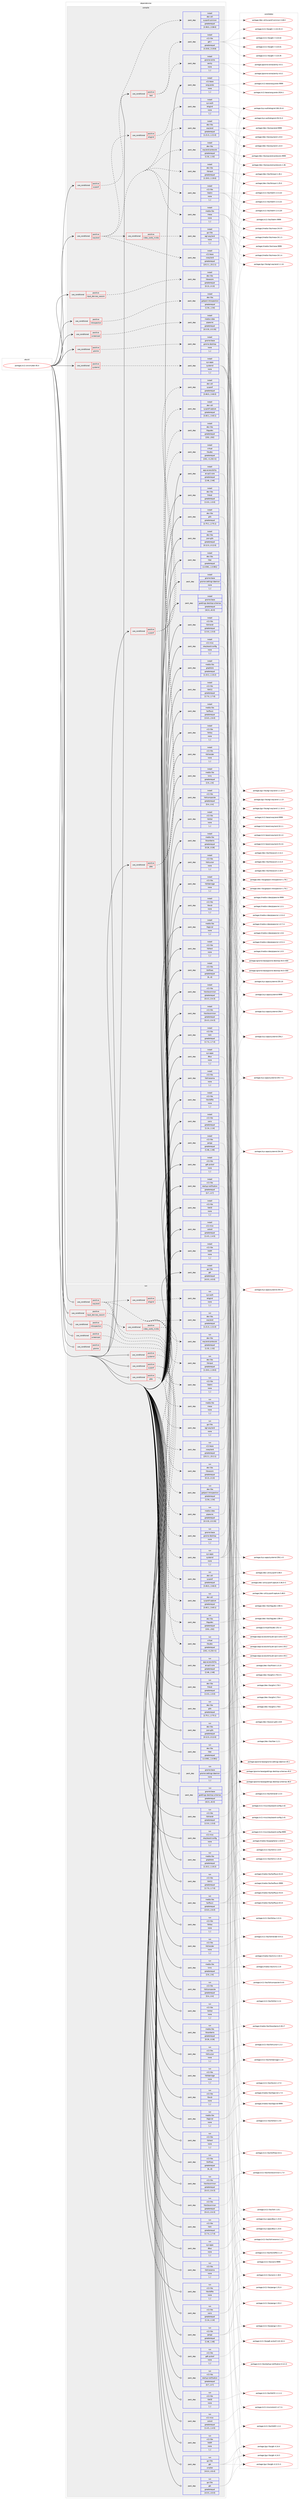 digraph prolog {

# *************
# Graph options
# *************

newrank=true;
concentrate=true;
compound=true;
graph [rankdir=LR,fontname=Helvetica,fontsize=10,ranksep=1.5];#, ranksep=2.5, nodesep=0.2];
edge  [arrowhead=vee];
node  [fontname=Helvetica,fontsize=10];

# **********
# The ebuild
# **********

subgraph cluster_leftcol {
color=gray;
label=<<i>ebuild</i>>;
id [label="portage://x11-wm/mutter-45.4", color=red, width=4, href="../x11-wm/mutter-45.4.svg"];
}

# ****************
# The dependencies
# ****************

subgraph cluster_midcol {
color=gray;
label=<<i>dependencies</i>>;
subgraph cluster_compile {
fillcolor="#eeeeee";
style=filled;
label=<<i>compile</i>>;
subgraph cond123788 {
dependency470770 [label=<<TABLE BORDER="0" CELLBORDER="1" CELLSPACING="0" CELLPADDING="4"><TR><TD ROWSPAN="3" CELLPADDING="10">use_conditional</TD></TR><TR><TD>positive</TD></TR><TR><TD>gnome</TD></TR></TABLE>>, shape=none, color=red];
subgraph pack343531 {
dependency470771 [label=<<TABLE BORDER="0" CELLBORDER="1" CELLSPACING="0" CELLPADDING="4" WIDTH="220"><TR><TD ROWSPAN="6" CELLPADDING="30">pack_dep</TD></TR><TR><TD WIDTH="110">install</TD></TR><TR><TD>gnome-base</TD></TR><TR><TD>gnome-desktop</TD></TR><TR><TD>none</TD></TR><TR><TD>[,,]</TD></TR></TABLE>>, shape=none, color=blue];
}
dependency470770:e -> dependency470771:w [weight=20,style="dashed",arrowhead="vee"];
}
id:e -> dependency470770:w [weight=20,style="solid",arrowhead="vee"];
subgraph cond123789 {
dependency470772 [label=<<TABLE BORDER="0" CELLBORDER="1" CELLSPACING="0" CELLPADDING="4"><TR><TD ROWSPAN="3" CELLPADDING="10">use_conditional</TD></TR><TR><TD>positive</TD></TR><TR><TD>input_devices_wacom</TD></TR></TABLE>>, shape=none, color=red];
subgraph pack343532 {
dependency470773 [label=<<TABLE BORDER="0" CELLBORDER="1" CELLSPACING="0" CELLPADDING="4" WIDTH="220"><TR><TD ROWSPAN="6" CELLPADDING="30">pack_dep</TD></TR><TR><TD WIDTH="110">install</TD></TR><TR><TD>dev-libs</TD></TR><TR><TD>libwacom</TD></TR><TR><TD>greaterequal</TD></TR><TR><TD>[0.13,,,0.13]</TD></TR></TABLE>>, shape=none, color=blue];
}
dependency470772:e -> dependency470773:w [weight=20,style="dashed",arrowhead="vee"];
}
id:e -> dependency470772:w [weight=20,style="solid",arrowhead="vee"];
subgraph cond123790 {
dependency470774 [label=<<TABLE BORDER="0" CELLBORDER="1" CELLSPACING="0" CELLPADDING="4"><TR><TD ROWSPAN="3" CELLPADDING="10">use_conditional</TD></TR><TR><TD>positive</TD></TR><TR><TD>introspection</TD></TR></TABLE>>, shape=none, color=red];
subgraph pack343533 {
dependency470775 [label=<<TABLE BORDER="0" CELLBORDER="1" CELLSPACING="0" CELLPADDING="4" WIDTH="220"><TR><TD ROWSPAN="6" CELLPADDING="30">pack_dep</TD></TR><TR><TD WIDTH="110">install</TD></TR><TR><TD>dev-libs</TD></TR><TR><TD>gobject-introspection</TD></TR><TR><TD>greaterequal</TD></TR><TR><TD>[1.54,,,1.54]</TD></TR></TABLE>>, shape=none, color=blue];
}
dependency470774:e -> dependency470775:w [weight=20,style="dashed",arrowhead="vee"];
}
id:e -> dependency470774:w [weight=20,style="solid",arrowhead="vee"];
subgraph cond123791 {
dependency470776 [label=<<TABLE BORDER="0" CELLBORDER="1" CELLSPACING="0" CELLPADDING="4"><TR><TD ROWSPAN="3" CELLPADDING="10">use_conditional</TD></TR><TR><TD>positive</TD></TR><TR><TD>screencast</TD></TR></TABLE>>, shape=none, color=red];
subgraph pack343534 {
dependency470777 [label=<<TABLE BORDER="0" CELLBORDER="1" CELLSPACING="0" CELLPADDING="4" WIDTH="220"><TR><TD ROWSPAN="6" CELLPADDING="30">pack_dep</TD></TR><TR><TD WIDTH="110">install</TD></TR><TR><TD>media-video</TD></TR><TR><TD>pipewire</TD></TR><TR><TD>greaterequal</TD></TR><TR><TD>[0.3.33,,,0.3.33]</TD></TR></TABLE>>, shape=none, color=blue];
}
dependency470776:e -> dependency470777:w [weight=20,style="dashed",arrowhead="vee"];
}
id:e -> dependency470776:w [weight=20,style="solid",arrowhead="vee"];
subgraph cond123792 {
dependency470778 [label=<<TABLE BORDER="0" CELLBORDER="1" CELLSPACING="0" CELLPADDING="4"><TR><TD ROWSPAN="3" CELLPADDING="10">use_conditional</TD></TR><TR><TD>positive</TD></TR><TR><TD>sysprof</TD></TR></TABLE>>, shape=none, color=red];
subgraph pack343535 {
dependency470779 [label=<<TABLE BORDER="0" CELLBORDER="1" CELLSPACING="0" CELLPADDING="4" WIDTH="220"><TR><TD ROWSPAN="6" CELLPADDING="30">pack_dep</TD></TR><TR><TD WIDTH="110">install</TD></TR><TR><TD>dev-util</TD></TR><TR><TD>sysprof-capture</TD></TR><TR><TD>greaterequal</TD></TR><TR><TD>[3.40.1,,,3.40.1]</TD></TR></TABLE>>, shape=none, color=blue];
}
dependency470778:e -> dependency470779:w [weight=20,style="dashed",arrowhead="vee"];
subgraph pack343536 {
dependency470780 [label=<<TABLE BORDER="0" CELLBORDER="1" CELLSPACING="0" CELLPADDING="4" WIDTH="220"><TR><TD ROWSPAN="6" CELLPADDING="30">pack_dep</TD></TR><TR><TD WIDTH="110">install</TD></TR><TR><TD>dev-util</TD></TR><TR><TD>sysprof</TD></TR><TR><TD>greaterequal</TD></TR><TR><TD>[3.46.0,,,3.46.0]</TD></TR></TABLE>>, shape=none, color=blue];
}
dependency470778:e -> dependency470780:w [weight=20,style="dashed",arrowhead="vee"];
}
id:e -> dependency470778:w [weight=20,style="solid",arrowhead="vee"];
subgraph cond123793 {
dependency470781 [label=<<TABLE BORDER="0" CELLBORDER="1" CELLSPACING="0" CELLPADDING="4"><TR><TD ROWSPAN="3" CELLPADDING="10">use_conditional</TD></TR><TR><TD>positive</TD></TR><TR><TD>sysprof</TD></TR></TABLE>>, shape=none, color=red];
subgraph pack343537 {
dependency470782 [label=<<TABLE BORDER="0" CELLBORDER="1" CELLSPACING="0" CELLPADDING="4" WIDTH="220"><TR><TD ROWSPAN="6" CELLPADDING="30">pack_dep</TD></TR><TR><TD WIDTH="110">install</TD></TR><TR><TD>dev-util</TD></TR><TR><TD>sysprof-common</TD></TR><TR><TD>greaterequal</TD></TR><TR><TD>[3.38.0,,,3.38.0]</TD></TR></TABLE>>, shape=none, color=blue];
}
dependency470781:e -> dependency470782:w [weight=20,style="dashed",arrowhead="vee"];
}
id:e -> dependency470781:w [weight=20,style="solid",arrowhead="vee"];
subgraph cond123794 {
dependency470783 [label=<<TABLE BORDER="0" CELLBORDER="1" CELLSPACING="0" CELLPADDING="4"><TR><TD ROWSPAN="3" CELLPADDING="10">use_conditional</TD></TR><TR><TD>positive</TD></TR><TR><TD>systemd</TD></TR></TABLE>>, shape=none, color=red];
subgraph pack343538 {
dependency470784 [label=<<TABLE BORDER="0" CELLBORDER="1" CELLSPACING="0" CELLPADDING="4" WIDTH="220"><TR><TD ROWSPAN="6" CELLPADDING="30">pack_dep</TD></TR><TR><TD WIDTH="110">install</TD></TR><TR><TD>sys-apps</TD></TR><TR><TD>systemd</TD></TR><TR><TD>none</TD></TR><TR><TD>[,,]</TD></TR></TABLE>>, shape=none, color=blue];
}
dependency470783:e -> dependency470784:w [weight=20,style="dashed",arrowhead="vee"];
}
id:e -> dependency470783:w [weight=20,style="solid",arrowhead="vee"];
subgraph cond123795 {
dependency470785 [label=<<TABLE BORDER="0" CELLBORDER="1" CELLSPACING="0" CELLPADDING="4"><TR><TD ROWSPAN="3" CELLPADDING="10">use_conditional</TD></TR><TR><TD>positive</TD></TR><TR><TD>test</TD></TR></TABLE>>, shape=none, color=red];
subgraph pack343539 {
dependency470786 [label=<<TABLE BORDER="0" CELLBORDER="1" CELLSPACING="0" CELLPADDING="4" WIDTH="220"><TR><TD ROWSPAN="6" CELLPADDING="30">pack_dep</TD></TR><TR><TD WIDTH="110">install</TD></TR><TR><TD>x11-libs</TD></TR><TR><TD>gtk+</TD></TR><TR><TD>greaterequal</TD></TR><TR><TD>[3.19.8,,,3.19.8]</TD></TR></TABLE>>, shape=none, color=blue];
}
dependency470785:e -> dependency470786:w [weight=20,style="dashed",arrowhead="vee"];
subgraph pack343540 {
dependency470787 [label=<<TABLE BORDER="0" CELLBORDER="1" CELLSPACING="0" CELLPADDING="4" WIDTH="220"><TR><TD ROWSPAN="6" CELLPADDING="30">pack_dep</TD></TR><TR><TD WIDTH="110">install</TD></TR><TR><TD>gnome-extra</TD></TR><TR><TD>zenity</TD></TR><TR><TD>none</TD></TR><TR><TD>[,,]</TD></TR></TABLE>>, shape=none, color=blue];
}
dependency470785:e -> dependency470787:w [weight=20,style="dashed",arrowhead="vee"];
}
id:e -> dependency470785:w [weight=20,style="solid",arrowhead="vee"];
subgraph cond123796 {
dependency470788 [label=<<TABLE BORDER="0" CELLBORDER="1" CELLSPACING="0" CELLPADDING="4"><TR><TD ROWSPAN="3" CELLPADDING="10">use_conditional</TD></TR><TR><TD>positive</TD></TR><TR><TD>udev</TD></TR></TABLE>>, shape=none, color=red];
subgraph pack343541 {
dependency470789 [label=<<TABLE BORDER="0" CELLBORDER="1" CELLSPACING="0" CELLPADDING="4" WIDTH="220"><TR><TD ROWSPAN="6" CELLPADDING="30">pack_dep</TD></TR><TR><TD WIDTH="110">install</TD></TR><TR><TD>virtual</TD></TR><TR><TD>libudev</TD></TR><TR><TD>greaterequal</TD></TR><TR><TD>[232,,-r1,232-r1]</TD></TR></TABLE>>, shape=none, color=blue];
}
dependency470788:e -> dependency470789:w [weight=20,style="dashed",arrowhead="vee"];
subgraph pack343542 {
dependency470790 [label=<<TABLE BORDER="0" CELLBORDER="1" CELLSPACING="0" CELLPADDING="4" WIDTH="220"><TR><TD ROWSPAN="6" CELLPADDING="30">pack_dep</TD></TR><TR><TD WIDTH="110">install</TD></TR><TR><TD>dev-libs</TD></TR><TR><TD>libgudev</TD></TR><TR><TD>greaterequal</TD></TR><TR><TD>[232,,,232]</TD></TR></TABLE>>, shape=none, color=blue];
}
dependency470788:e -> dependency470790:w [weight=20,style="dashed",arrowhead="vee"];
}
id:e -> dependency470788:w [weight=20,style="solid",arrowhead="vee"];
subgraph cond123797 {
dependency470791 [label=<<TABLE BORDER="0" CELLBORDER="1" CELLSPACING="0" CELLPADDING="4"><TR><TD ROWSPAN="3" CELLPADDING="10">use_conditional</TD></TR><TR><TD>positive</TD></TR><TR><TD>wayland</TD></TR></TABLE>>, shape=none, color=red];
subgraph pack343543 {
dependency470792 [label=<<TABLE BORDER="0" CELLBORDER="1" CELLSPACING="0" CELLPADDING="4" WIDTH="220"><TR><TD ROWSPAN="6" CELLPADDING="30">pack_dep</TD></TR><TR><TD WIDTH="110">install</TD></TR><TR><TD>dev-libs</TD></TR><TR><TD>wayland-protocols</TD></TR><TR><TD>greaterequal</TD></TR><TR><TD>[1.32,,,1.32]</TD></TR></TABLE>>, shape=none, color=blue];
}
dependency470791:e -> dependency470792:w [weight=20,style="dashed",arrowhead="vee"];
subgraph pack343544 {
dependency470793 [label=<<TABLE BORDER="0" CELLBORDER="1" CELLSPACING="0" CELLPADDING="4" WIDTH="220"><TR><TD ROWSPAN="6" CELLPADDING="30">pack_dep</TD></TR><TR><TD WIDTH="110">install</TD></TR><TR><TD>dev-libs</TD></TR><TR><TD>wayland</TD></TR><TR><TD>greaterequal</TD></TR><TR><TD>[1.21.0,,,1.21.0]</TD></TR></TABLE>>, shape=none, color=blue];
}
dependency470791:e -> dependency470793:w [weight=20,style="dashed",arrowhead="vee"];
subgraph pack343545 {
dependency470794 [label=<<TABLE BORDER="0" CELLBORDER="1" CELLSPACING="0" CELLPADDING="4" WIDTH="220"><TR><TD ROWSPAN="6" CELLPADDING="30">pack_dep</TD></TR><TR><TD WIDTH="110">install</TD></TR><TR><TD>x11-libs</TD></TR><TR><TD>libdrm</TD></TR><TR><TD>none</TD></TR><TR><TD>[,,]</TD></TR></TABLE>>, shape=none, color=blue];
}
dependency470791:e -> dependency470794:w [weight=20,style="dashed",arrowhead="vee"];
subgraph pack343546 {
dependency470795 [label=<<TABLE BORDER="0" CELLBORDER="1" CELLSPACING="0" CELLPADDING="4" WIDTH="220"><TR><TD ROWSPAN="6" CELLPADDING="30">pack_dep</TD></TR><TR><TD WIDTH="110">install</TD></TR><TR><TD>media-libs</TD></TR><TR><TD>mesa</TD></TR><TR><TD>none</TD></TR><TR><TD>[,,]</TD></TR></TABLE>>, shape=none, color=blue];
}
dependency470791:e -> dependency470795:w [weight=20,style="dashed",arrowhead="vee"];
subgraph pack343547 {
dependency470796 [label=<<TABLE BORDER="0" CELLBORDER="1" CELLSPACING="0" CELLPADDING="4" WIDTH="220"><TR><TD ROWSPAN="6" CELLPADDING="30">pack_dep</TD></TR><TR><TD WIDTH="110">install</TD></TR><TR><TD>dev-libs</TD></TR><TR><TD>libinput</TD></TR><TR><TD>greaterequal</TD></TR><TR><TD>[1.19.0,,,1.19.0]</TD></TR></TABLE>>, shape=none, color=blue];
}
dependency470791:e -> dependency470796:w [weight=20,style="dashed",arrowhead="vee"];
subgraph cond123798 {
dependency470797 [label=<<TABLE BORDER="0" CELLBORDER="1" CELLSPACING="0" CELLPADDING="4"><TR><TD ROWSPAN="3" CELLPADDING="10">use_conditional</TD></TR><TR><TD>positive</TD></TR><TR><TD>elogind</TD></TR></TABLE>>, shape=none, color=red];
subgraph pack343548 {
dependency470798 [label=<<TABLE BORDER="0" CELLBORDER="1" CELLSPACING="0" CELLPADDING="4" WIDTH="220"><TR><TD ROWSPAN="6" CELLPADDING="30">pack_dep</TD></TR><TR><TD WIDTH="110">install</TD></TR><TR><TD>sys-auth</TD></TR><TR><TD>elogind</TD></TR><TR><TD>none</TD></TR><TR><TD>[,,]</TD></TR></TABLE>>, shape=none, color=blue];
}
dependency470797:e -> dependency470798:w [weight=20,style="dashed",arrowhead="vee"];
}
dependency470791:e -> dependency470797:w [weight=20,style="dashed",arrowhead="vee"];
subgraph pack343549 {
dependency470799 [label=<<TABLE BORDER="0" CELLBORDER="1" CELLSPACING="0" CELLPADDING="4" WIDTH="220"><TR><TD ROWSPAN="6" CELLPADDING="30">pack_dep</TD></TR><TR><TD WIDTH="110">install</TD></TR><TR><TD>x11-base</TD></TR><TR><TD>xwayland</TD></TR><TR><TD>greaterequal</TD></TR><TR><TD>[23.2.1,,,23.2.1]</TD></TR></TABLE>>, shape=none, color=blue];
}
dependency470791:e -> dependency470799:w [weight=20,style="dashed",arrowhead="vee"];
subgraph cond123799 {
dependency470800 [label=<<TABLE BORDER="0" CELLBORDER="1" CELLSPACING="0" CELLPADDING="4"><TR><TD ROWSPAN="3" CELLPADDING="10">use_conditional</TD></TR><TR><TD>positive</TD></TR><TR><TD>video_cards_nvidia</TD></TR></TABLE>>, shape=none, color=red];
subgraph pack343550 {
dependency470801 [label=<<TABLE BORDER="0" CELLBORDER="1" CELLSPACING="0" CELLPADDING="4" WIDTH="220"><TR><TD ROWSPAN="6" CELLPADDING="30">pack_dep</TD></TR><TR><TD WIDTH="110">install</TD></TR><TR><TD>gui-libs</TD></TR><TR><TD>egl-wayland</TD></TR><TR><TD>none</TD></TR><TR><TD>[,,]</TD></TR></TABLE>>, shape=none, color=blue];
}
dependency470800:e -> dependency470801:w [weight=20,style="dashed",arrowhead="vee"];
}
dependency470791:e -> dependency470800:w [weight=20,style="dashed",arrowhead="vee"];
}
id:e -> dependency470791:w [weight=20,style="solid",arrowhead="vee"];
subgraph pack343551 {
dependency470802 [label=<<TABLE BORDER="0" CELLBORDER="1" CELLSPACING="0" CELLPADDING="4" WIDTH="220"><TR><TD ROWSPAN="6" CELLPADDING="30">pack_dep</TD></TR><TR><TD WIDTH="110">install</TD></TR><TR><TD>app-accessibility</TD></TR><TR><TD>at-spi2-core</TD></TR><TR><TD>greaterequal</TD></TR><TR><TD>[2.46,,,2.46]</TD></TR></TABLE>>, shape=none, color=blue];
}
id:e -> dependency470802:w [weight=20,style="solid",arrowhead="vee"];
subgraph pack343552 {
dependency470803 [label=<<TABLE BORDER="0" CELLBORDER="1" CELLSPACING="0" CELLPADDING="4" WIDTH="220"><TR><TD ROWSPAN="6" CELLPADDING="30">pack_dep</TD></TR><TR><TD WIDTH="110">install</TD></TR><TR><TD>dev-libs</TD></TR><TR><TD>fribidi</TD></TR><TR><TD>greaterequal</TD></TR><TR><TD>[1.0.0,,,1.0.0]</TD></TR></TABLE>>, shape=none, color=blue];
}
id:e -> dependency470803:w [weight=20,style="solid",arrowhead="vee"];
subgraph pack343553 {
dependency470804 [label=<<TABLE BORDER="0" CELLBORDER="1" CELLSPACING="0" CELLPADDING="4" WIDTH="220"><TR><TD ROWSPAN="6" CELLPADDING="30">pack_dep</TD></TR><TR><TD WIDTH="110">install</TD></TR><TR><TD>dev-libs</TD></TR><TR><TD>glib</TD></TR><TR><TD>greaterequal</TD></TR><TR><TD>[2.75.1,,,2.75.1]</TD></TR></TABLE>>, shape=none, color=blue];
}
id:e -> dependency470804:w [weight=20,style="solid",arrowhead="vee"];
subgraph pack343554 {
dependency470805 [label=<<TABLE BORDER="0" CELLBORDER="1" CELLSPACING="0" CELLPADDING="4" WIDTH="220"><TR><TD ROWSPAN="6" CELLPADDING="30">pack_dep</TD></TR><TR><TD WIDTH="110">install</TD></TR><TR><TD>dev-libs</TD></TR><TR><TD>json-glib</TD></TR><TR><TD>greaterequal</TD></TR><TR><TD>[0.12.0,,,0.12.0]</TD></TR></TABLE>>, shape=none, color=blue];
}
id:e -> dependency470805:w [weight=20,style="solid",arrowhead="vee"];
subgraph pack343555 {
dependency470806 [label=<<TABLE BORDER="0" CELLBORDER="1" CELLSPACING="0" CELLPADDING="4" WIDTH="220"><TR><TD ROWSPAN="6" CELLPADDING="30">pack_dep</TD></TR><TR><TD WIDTH="110">install</TD></TR><TR><TD>dev-libs</TD></TR><TR><TD>libei</TD></TR><TR><TD>greaterequal</TD></TR><TR><TD>[1.0.901,,,1.0.901]</TD></TR></TABLE>>, shape=none, color=blue];
}
id:e -> dependency470806:w [weight=20,style="solid",arrowhead="vee"];
subgraph pack343556 {
dependency470807 [label=<<TABLE BORDER="0" CELLBORDER="1" CELLSPACING="0" CELLPADDING="4" WIDTH="220"><TR><TD ROWSPAN="6" CELLPADDING="30">pack_dep</TD></TR><TR><TD WIDTH="110">install</TD></TR><TR><TD>gnome-base</TD></TR><TR><TD>gnome-settings-daemon</TD></TR><TR><TD>none</TD></TR><TR><TD>[,,]</TD></TR></TABLE>>, shape=none, color=blue];
}
id:e -> dependency470807:w [weight=20,style="solid",arrowhead="vee"];
subgraph pack343557 {
dependency470808 [label=<<TABLE BORDER="0" CELLBORDER="1" CELLSPACING="0" CELLPADDING="4" WIDTH="220"><TR><TD ROWSPAN="6" CELLPADDING="30">pack_dep</TD></TR><TR><TD WIDTH="110">install</TD></TR><TR><TD>gnome-base</TD></TR><TR><TD>gsettings-desktop-schemas</TD></TR><TR><TD>greaterequal</TD></TR><TR><TD>[42.0,,,42.0]</TD></TR></TABLE>>, shape=none, color=blue];
}
id:e -> dependency470808:w [weight=20,style="solid",arrowhead="vee"];
subgraph pack343558 {
dependency470809 [label=<<TABLE BORDER="0" CELLBORDER="1" CELLSPACING="0" CELLPADDING="4" WIDTH="220"><TR><TD ROWSPAN="6" CELLPADDING="30">pack_dep</TD></TR><TR><TD WIDTH="110">install</TD></TR><TR><TD>gui-libs</TD></TR><TR><TD>gtk</TD></TR><TR><TD>greaterequal</TD></TR><TR><TD>[4.0.0,,,4.0.0]</TD></TR></TABLE>>, shape=none, color=blue];
}
id:e -> dependency470809:w [weight=20,style="solid",arrowhead="vee"];
subgraph pack343559 {
dependency470810 [label=<<TABLE BORDER="0" CELLBORDER="1" CELLSPACING="0" CELLPADDING="4" WIDTH="220"><TR><TD ROWSPAN="6" CELLPADDING="30">pack_dep</TD></TR><TR><TD WIDTH="110">install</TD></TR><TR><TD>media-libs</TD></TR><TR><TD>graphene</TD></TR><TR><TD>greaterequal</TD></TR><TR><TD>[1.10.2,,,1.10.2]</TD></TR></TABLE>>, shape=none, color=blue];
}
id:e -> dependency470810:w [weight=20,style="solid",arrowhead="vee"];
subgraph pack343560 {
dependency470811 [label=<<TABLE BORDER="0" CELLBORDER="1" CELLSPACING="0" CELLPADDING="4" WIDTH="220"><TR><TD ROWSPAN="6" CELLPADDING="30">pack_dep</TD></TR><TR><TD WIDTH="110">install</TD></TR><TR><TD>media-libs</TD></TR><TR><TD>harfbuzz</TD></TR><TR><TD>greaterequal</TD></TR><TR><TD>[2.6.0,,,2.6.0]</TD></TR></TABLE>>, shape=none, color=blue];
}
id:e -> dependency470811:w [weight=20,style="solid",arrowhead="vee"];
subgraph pack343561 {
dependency470812 [label=<<TABLE BORDER="0" CELLBORDER="1" CELLSPACING="0" CELLPADDING="4" WIDTH="220"><TR><TD ROWSPAN="6" CELLPADDING="30">pack_dep</TD></TR><TR><TD WIDTH="110">install</TD></TR><TR><TD>media-libs</TD></TR><TR><TD>lcms</TD></TR><TR><TD>greaterequal</TD></TR><TR><TD>[2.6,,,2.6]</TD></TR></TABLE>>, shape=none, color=blue];
}
id:e -> dependency470812:w [weight=20,style="solid",arrowhead="vee"];
subgraph pack343562 {
dependency470813 [label=<<TABLE BORDER="0" CELLBORDER="1" CELLSPACING="0" CELLPADDING="4" WIDTH="220"><TR><TD ROWSPAN="6" CELLPADDING="30">pack_dep</TD></TR><TR><TD WIDTH="110">install</TD></TR><TR><TD>media-libs</TD></TR><TR><TD>libcanberra</TD></TR><TR><TD>greaterequal</TD></TR><TR><TD>[0.26,,,0.26]</TD></TR></TABLE>>, shape=none, color=blue];
}
id:e -> dependency470813:w [weight=20,style="solid",arrowhead="vee"];
subgraph pack343563 {
dependency470814 [label=<<TABLE BORDER="0" CELLBORDER="1" CELLSPACING="0" CELLPADDING="4" WIDTH="220"><TR><TD ROWSPAN="6" CELLPADDING="30">pack_dep</TD></TR><TR><TD WIDTH="110">install</TD></TR><TR><TD>media-libs</TD></TR><TR><TD>libglvnd</TD></TR><TR><TD>none</TD></TR><TR><TD>[,,]</TD></TR></TABLE>>, shape=none, color=blue];
}
id:e -> dependency470814:w [weight=20,style="solid",arrowhead="vee"];
subgraph pack343564 {
dependency470815 [label=<<TABLE BORDER="0" CELLBORDER="1" CELLSPACING="0" CELLPADDING="4" WIDTH="220"><TR><TD ROWSPAN="6" CELLPADDING="30">pack_dep</TD></TR><TR><TD WIDTH="110">install</TD></TR><TR><TD>sys-apps</TD></TR><TR><TD>dbus</TD></TR><TR><TD>none</TD></TR><TR><TD>[,,]</TD></TR></TABLE>>, shape=none, color=blue];
}
id:e -> dependency470815:w [weight=20,style="solid",arrowhead="vee"];
subgraph pack343565 {
dependency470816 [label=<<TABLE BORDER="0" CELLBORDER="1" CELLSPACING="0" CELLPADDING="4" WIDTH="220"><TR><TD ROWSPAN="6" CELLPADDING="30">pack_dep</TD></TR><TR><TD WIDTH="110">install</TD></TR><TR><TD>x11-base</TD></TR><TR><TD>xorg-proto</TD></TR><TR><TD>none</TD></TR><TR><TD>[,,]</TD></TR></TABLE>>, shape=none, color=blue];
}
id:e -> dependency470816:w [weight=20,style="solid",arrowhead="vee"];
subgraph pack343566 {
dependency470817 [label=<<TABLE BORDER="0" CELLBORDER="1" CELLSPACING="0" CELLPADDING="4" WIDTH="220"><TR><TD ROWSPAN="6" CELLPADDING="30">pack_dep</TD></TR><TR><TD WIDTH="110">install</TD></TR><TR><TD>x11-libs</TD></TR><TR><TD>cairo</TD></TR><TR><TD>greaterequal</TD></TR><TR><TD>[1.14,,,1.14]</TD></TR></TABLE>>, shape=none, color=blue];
}
id:e -> dependency470817:w [weight=20,style="solid",arrowhead="vee"];
subgraph pack343567 {
dependency470818 [label=<<TABLE BORDER="0" CELLBORDER="1" CELLSPACING="0" CELLPADDING="4" WIDTH="220"><TR><TD ROWSPAN="6" CELLPADDING="30">pack_dep</TD></TR><TR><TD WIDTH="110">install</TD></TR><TR><TD>x11-libs</TD></TR><TR><TD>gdk-pixbuf</TD></TR><TR><TD>none</TD></TR><TR><TD>[,,]</TD></TR></TABLE>>, shape=none, color=blue];
}
id:e -> dependency470818:w [weight=20,style="solid",arrowhead="vee"];
subgraph pack343568 {
dependency470819 [label=<<TABLE BORDER="0" CELLBORDER="1" CELLSPACING="0" CELLPADDING="4" WIDTH="220"><TR><TD ROWSPAN="6" CELLPADDING="30">pack_dep</TD></TR><TR><TD WIDTH="110">install</TD></TR><TR><TD>x11-libs</TD></TR><TR><TD>libICE</TD></TR><TR><TD>none</TD></TR><TR><TD>[,,]</TD></TR></TABLE>>, shape=none, color=blue];
}
id:e -> dependency470819:w [weight=20,style="solid",arrowhead="vee"];
subgraph pack343569 {
dependency470820 [label=<<TABLE BORDER="0" CELLBORDER="1" CELLSPACING="0" CELLPADDING="4" WIDTH="220"><TR><TD ROWSPAN="6" CELLPADDING="30">pack_dep</TD></TR><TR><TD WIDTH="110">install</TD></TR><TR><TD>x11-libs</TD></TR><TR><TD>libSM</TD></TR><TR><TD>none</TD></TR><TR><TD>[,,]</TD></TR></TABLE>>, shape=none, color=blue];
}
id:e -> dependency470820:w [weight=20,style="solid",arrowhead="vee"];
subgraph pack343570 {
dependency470821 [label=<<TABLE BORDER="0" CELLBORDER="1" CELLSPACING="0" CELLPADDING="4" WIDTH="220"><TR><TD ROWSPAN="6" CELLPADDING="30">pack_dep</TD></TR><TR><TD WIDTH="110">install</TD></TR><TR><TD>x11-libs</TD></TR><TR><TD>libX11</TD></TR><TR><TD>greaterequal</TD></TR><TR><TD>[1.7.0,,,1.7.0]</TD></TR></TABLE>>, shape=none, color=blue];
}
id:e -> dependency470821:w [weight=20,style="solid",arrowhead="vee"];
subgraph pack343571 {
dependency470822 [label=<<TABLE BORDER="0" CELLBORDER="1" CELLSPACING="0" CELLPADDING="4" WIDTH="220"><TR><TD ROWSPAN="6" CELLPADDING="30">pack_dep</TD></TR><TR><TD WIDTH="110">install</TD></TR><TR><TD>x11-libs</TD></TR><TR><TD>libXau</TD></TR><TR><TD>none</TD></TR><TR><TD>[,,]</TD></TR></TABLE>>, shape=none, color=blue];
}
id:e -> dependency470822:w [weight=20,style="solid",arrowhead="vee"];
subgraph pack343572 {
dependency470823 [label=<<TABLE BORDER="0" CELLBORDER="1" CELLSPACING="0" CELLPADDING="4" WIDTH="220"><TR><TD ROWSPAN="6" CELLPADDING="30">pack_dep</TD></TR><TR><TD WIDTH="110">install</TD></TR><TR><TD>x11-libs</TD></TR><TR><TD>libXcomposite</TD></TR><TR><TD>greaterequal</TD></TR><TR><TD>[0.4,,,0.4]</TD></TR></TABLE>>, shape=none, color=blue];
}
id:e -> dependency470823:w [weight=20,style="solid",arrowhead="vee"];
subgraph pack343573 {
dependency470824 [label=<<TABLE BORDER="0" CELLBORDER="1" CELLSPACING="0" CELLPADDING="4" WIDTH="220"><TR><TD ROWSPAN="6" CELLPADDING="30">pack_dep</TD></TR><TR><TD WIDTH="110">install</TD></TR><TR><TD>x11-libs</TD></TR><TR><TD>libXcursor</TD></TR><TR><TD>none</TD></TR><TR><TD>[,,]</TD></TR></TABLE>>, shape=none, color=blue];
}
id:e -> dependency470824:w [weight=20,style="solid",arrowhead="vee"];
subgraph pack343574 {
dependency470825 [label=<<TABLE BORDER="0" CELLBORDER="1" CELLSPACING="0" CELLPADDING="4" WIDTH="220"><TR><TD ROWSPAN="6" CELLPADDING="30">pack_dep</TD></TR><TR><TD WIDTH="110">install</TD></TR><TR><TD>x11-libs</TD></TR><TR><TD>libXdamage</TD></TR><TR><TD>none</TD></TR><TR><TD>[,,]</TD></TR></TABLE>>, shape=none, color=blue];
}
id:e -> dependency470825:w [weight=20,style="solid",arrowhead="vee"];
subgraph pack343575 {
dependency470826 [label=<<TABLE BORDER="0" CELLBORDER="1" CELLSPACING="0" CELLPADDING="4" WIDTH="220"><TR><TD ROWSPAN="6" CELLPADDING="30">pack_dep</TD></TR><TR><TD WIDTH="110">install</TD></TR><TR><TD>x11-libs</TD></TR><TR><TD>libXext</TD></TR><TR><TD>none</TD></TR><TR><TD>[,,]</TD></TR></TABLE>>, shape=none, color=blue];
}
id:e -> dependency470826:w [weight=20,style="solid",arrowhead="vee"];
subgraph pack343576 {
dependency470827 [label=<<TABLE BORDER="0" CELLBORDER="1" CELLSPACING="0" CELLPADDING="4" WIDTH="220"><TR><TD ROWSPAN="6" CELLPADDING="30">pack_dep</TD></TR><TR><TD WIDTH="110">install</TD></TR><TR><TD>x11-libs</TD></TR><TR><TD>libXfixes</TD></TR><TR><TD>greaterequal</TD></TR><TR><TD>[6,,,6]</TD></TR></TABLE>>, shape=none, color=blue];
}
id:e -> dependency470827:w [weight=20,style="solid",arrowhead="vee"];
subgraph pack343577 {
dependency470828 [label=<<TABLE BORDER="0" CELLBORDER="1" CELLSPACING="0" CELLPADDING="4" WIDTH="220"><TR><TD ROWSPAN="6" CELLPADDING="30">pack_dep</TD></TR><TR><TD WIDTH="110">install</TD></TR><TR><TD>x11-libs</TD></TR><TR><TD>libXi</TD></TR><TR><TD>greaterequal</TD></TR><TR><TD>[1.7.4,,,1.7.4]</TD></TR></TABLE>>, shape=none, color=blue];
}
id:e -> dependency470828:w [weight=20,style="solid",arrowhead="vee"];
subgraph pack343578 {
dependency470829 [label=<<TABLE BORDER="0" CELLBORDER="1" CELLSPACING="0" CELLPADDING="4" WIDTH="220"><TR><TD ROWSPAN="6" CELLPADDING="30">pack_dep</TD></TR><TR><TD WIDTH="110">install</TD></TR><TR><TD>x11-libs</TD></TR><TR><TD>libXinerama</TD></TR><TR><TD>none</TD></TR><TR><TD>[,,]</TD></TR></TABLE>>, shape=none, color=blue];
}
id:e -> dependency470829:w [weight=20,style="solid",arrowhead="vee"];
subgraph pack343579 {
dependency470830 [label=<<TABLE BORDER="0" CELLBORDER="1" CELLSPACING="0" CELLPADDING="4" WIDTH="220"><TR><TD ROWSPAN="6" CELLPADDING="30">pack_dep</TD></TR><TR><TD WIDTH="110">install</TD></TR><TR><TD>x11-libs</TD></TR><TR><TD>libXrandr</TD></TR><TR><TD>greaterequal</TD></TR><TR><TD>[1.5.0,,,1.5.0]</TD></TR></TABLE>>, shape=none, color=blue];
}
id:e -> dependency470830:w [weight=20,style="solid",arrowhead="vee"];
subgraph pack343580 {
dependency470831 [label=<<TABLE BORDER="0" CELLBORDER="1" CELLSPACING="0" CELLPADDING="4" WIDTH="220"><TR><TD ROWSPAN="6" CELLPADDING="30">pack_dep</TD></TR><TR><TD WIDTH="110">install</TD></TR><TR><TD>x11-libs</TD></TR><TR><TD>libXrender</TD></TR><TR><TD>none</TD></TR><TR><TD>[,,]</TD></TR></TABLE>>, shape=none, color=blue];
}
id:e -> dependency470831:w [weight=20,style="solid",arrowhead="vee"];
subgraph pack343581 {
dependency470832 [label=<<TABLE BORDER="0" CELLBORDER="1" CELLSPACING="0" CELLPADDING="4" WIDTH="220"><TR><TD ROWSPAN="6" CELLPADDING="30">pack_dep</TD></TR><TR><TD WIDTH="110">install</TD></TR><TR><TD>x11-libs</TD></TR><TR><TD>libXtst</TD></TR><TR><TD>none</TD></TR><TR><TD>[,,]</TD></TR></TABLE>>, shape=none, color=blue];
}
id:e -> dependency470832:w [weight=20,style="solid",arrowhead="vee"];
subgraph pack343582 {
dependency470833 [label=<<TABLE BORDER="0" CELLBORDER="1" CELLSPACING="0" CELLPADDING="4" WIDTH="220"><TR><TD ROWSPAN="6" CELLPADDING="30">pack_dep</TD></TR><TR><TD WIDTH="110">install</TD></TR><TR><TD>x11-libs</TD></TR><TR><TD>libxcb</TD></TR><TR><TD>none</TD></TR><TR><TD>[,,]</TD></TR></TABLE>>, shape=none, color=blue];
}
id:e -> dependency470833:w [weight=20,style="solid",arrowhead="vee"];
subgraph pack343583 {
dependency470834 [label=<<TABLE BORDER="0" CELLBORDER="1" CELLSPACING="0" CELLPADDING="4" WIDTH="220"><TR><TD ROWSPAN="6" CELLPADDING="30">pack_dep</TD></TR><TR><TD WIDTH="110">install</TD></TR><TR><TD>x11-libs</TD></TR><TR><TD>libxkbcommon</TD></TR><TR><TD>greaterequal</TD></TR><TR><TD>[0.4.3,,,0.4.3]</TD></TR></TABLE>>, shape=none, color=blue];
}
id:e -> dependency470834:w [weight=20,style="solid",arrowhead="vee"];
subgraph pack343584 {
dependency470835 [label=<<TABLE BORDER="0" CELLBORDER="1" CELLSPACING="0" CELLPADDING="4" WIDTH="220"><TR><TD ROWSPAN="6" CELLPADDING="30">pack_dep</TD></TR><TR><TD WIDTH="110">install</TD></TR><TR><TD>x11-libs</TD></TR><TR><TD>libxkbcommon</TD></TR><TR><TD>greaterequal</TD></TR><TR><TD>[0.4.3,,,0.4.3]</TD></TR></TABLE>>, shape=none, color=blue];
}
id:e -> dependency470835:w [weight=20,style="solid",arrowhead="vee"];
subgraph pack343585 {
dependency470836 [label=<<TABLE BORDER="0" CELLBORDER="1" CELLSPACING="0" CELLPADDING="4" WIDTH="220"><TR><TD ROWSPAN="6" CELLPADDING="30">pack_dep</TD></TR><TR><TD WIDTH="110">install</TD></TR><TR><TD>x11-libs</TD></TR><TR><TD>libxkbfile</TD></TR><TR><TD>none</TD></TR><TR><TD>[,,]</TD></TR></TABLE>>, shape=none, color=blue];
}
id:e -> dependency470836:w [weight=20,style="solid",arrowhead="vee"];
subgraph pack343586 {
dependency470837 [label=<<TABLE BORDER="0" CELLBORDER="1" CELLSPACING="0" CELLPADDING="4" WIDTH="220"><TR><TD ROWSPAN="6" CELLPADDING="30">pack_dep</TD></TR><TR><TD WIDTH="110">install</TD></TR><TR><TD>x11-libs</TD></TR><TR><TD>pango</TD></TR><TR><TD>greaterequal</TD></TR><TR><TD>[1.46,,,1.46]</TD></TR></TABLE>>, shape=none, color=blue];
}
id:e -> dependency470837:w [weight=20,style="solid",arrowhead="vee"];
subgraph pack343587 {
dependency470838 [label=<<TABLE BORDER="0" CELLBORDER="1" CELLSPACING="0" CELLPADDING="4" WIDTH="220"><TR><TD ROWSPAN="6" CELLPADDING="30">pack_dep</TD></TR><TR><TD WIDTH="110">install</TD></TR><TR><TD>x11-libs</TD></TR><TR><TD>startup-notification</TD></TR><TR><TD>greaterequal</TD></TR><TR><TD>[0.7,,,0.7]</TD></TR></TABLE>>, shape=none, color=blue];
}
id:e -> dependency470838:w [weight=20,style="solid",arrowhead="vee"];
subgraph pack343588 {
dependency470839 [label=<<TABLE BORDER="0" CELLBORDER="1" CELLSPACING="0" CELLPADDING="4" WIDTH="220"><TR><TD ROWSPAN="6" CELLPADDING="30">pack_dep</TD></TR><TR><TD WIDTH="110">install</TD></TR><TR><TD>x11-misc</TD></TR><TR><TD>colord</TD></TR><TR><TD>greaterequal</TD></TR><TR><TD>[1.4.5,,,1.4.5]</TD></TR></TABLE>>, shape=none, color=blue];
}
id:e -> dependency470839:w [weight=20,style="solid",arrowhead="vee"];
subgraph pack343589 {
dependency470840 [label=<<TABLE BORDER="0" CELLBORDER="1" CELLSPACING="0" CELLPADDING="4" WIDTH="220"><TR><TD ROWSPAN="6" CELLPADDING="30">pack_dep</TD></TR><TR><TD WIDTH="110">install</TD></TR><TR><TD>x11-misc</TD></TR><TR><TD>xkeyboard-config</TD></TR><TR><TD>none</TD></TR><TR><TD>[,,]</TD></TR></TABLE>>, shape=none, color=blue];
}
id:e -> dependency470840:w [weight=20,style="solid",arrowhead="vee"];
}
subgraph cluster_compileandrun {
fillcolor="#eeeeee";
style=filled;
label=<<i>compile and run</i>>;
}
subgraph cluster_run {
fillcolor="#eeeeee";
style=filled;
label=<<i>run</i>>;
subgraph cond123800 {
dependency470841 [label=<<TABLE BORDER="0" CELLBORDER="1" CELLSPACING="0" CELLPADDING="4"><TR><TD ROWSPAN="3" CELLPADDING="10">use_conditional</TD></TR><TR><TD>positive</TD></TR><TR><TD>gnome</TD></TR></TABLE>>, shape=none, color=red];
subgraph pack343590 {
dependency470842 [label=<<TABLE BORDER="0" CELLBORDER="1" CELLSPACING="0" CELLPADDING="4" WIDTH="220"><TR><TD ROWSPAN="6" CELLPADDING="30">pack_dep</TD></TR><TR><TD WIDTH="110">run</TD></TR><TR><TD>gnome-base</TD></TR><TR><TD>gnome-desktop</TD></TR><TR><TD>none</TD></TR><TR><TD>[,,]</TD></TR></TABLE>>, shape=none, color=blue];
}
dependency470841:e -> dependency470842:w [weight=20,style="dashed",arrowhead="vee"];
}
id:e -> dependency470841:w [weight=20,style="solid",arrowhead="odot"];
subgraph cond123801 {
dependency470843 [label=<<TABLE BORDER="0" CELLBORDER="1" CELLSPACING="0" CELLPADDING="4"><TR><TD ROWSPAN="3" CELLPADDING="10">use_conditional</TD></TR><TR><TD>positive</TD></TR><TR><TD>input_devices_wacom</TD></TR></TABLE>>, shape=none, color=red];
subgraph pack343591 {
dependency470844 [label=<<TABLE BORDER="0" CELLBORDER="1" CELLSPACING="0" CELLPADDING="4" WIDTH="220"><TR><TD ROWSPAN="6" CELLPADDING="30">pack_dep</TD></TR><TR><TD WIDTH="110">run</TD></TR><TR><TD>dev-libs</TD></TR><TR><TD>libwacom</TD></TR><TR><TD>greaterequal</TD></TR><TR><TD>[0.13,,,0.13]</TD></TR></TABLE>>, shape=none, color=blue];
}
dependency470843:e -> dependency470844:w [weight=20,style="dashed",arrowhead="vee"];
}
id:e -> dependency470843:w [weight=20,style="solid",arrowhead="odot"];
subgraph cond123802 {
dependency470845 [label=<<TABLE BORDER="0" CELLBORDER="1" CELLSPACING="0" CELLPADDING="4"><TR><TD ROWSPAN="3" CELLPADDING="10">use_conditional</TD></TR><TR><TD>positive</TD></TR><TR><TD>introspection</TD></TR></TABLE>>, shape=none, color=red];
subgraph pack343592 {
dependency470846 [label=<<TABLE BORDER="0" CELLBORDER="1" CELLSPACING="0" CELLPADDING="4" WIDTH="220"><TR><TD ROWSPAN="6" CELLPADDING="30">pack_dep</TD></TR><TR><TD WIDTH="110">run</TD></TR><TR><TD>dev-libs</TD></TR><TR><TD>gobject-introspection</TD></TR><TR><TD>greaterequal</TD></TR><TR><TD>[1.54,,,1.54]</TD></TR></TABLE>>, shape=none, color=blue];
}
dependency470845:e -> dependency470846:w [weight=20,style="dashed",arrowhead="vee"];
}
id:e -> dependency470845:w [weight=20,style="solid",arrowhead="odot"];
subgraph cond123803 {
dependency470847 [label=<<TABLE BORDER="0" CELLBORDER="1" CELLSPACING="0" CELLPADDING="4"><TR><TD ROWSPAN="3" CELLPADDING="10">use_conditional</TD></TR><TR><TD>positive</TD></TR><TR><TD>screencast</TD></TR></TABLE>>, shape=none, color=red];
subgraph pack343593 {
dependency470848 [label=<<TABLE BORDER="0" CELLBORDER="1" CELLSPACING="0" CELLPADDING="4" WIDTH="220"><TR><TD ROWSPAN="6" CELLPADDING="30">pack_dep</TD></TR><TR><TD WIDTH="110">run</TD></TR><TR><TD>media-video</TD></TR><TR><TD>pipewire</TD></TR><TR><TD>greaterequal</TD></TR><TR><TD>[0.3.33,,,0.3.33]</TD></TR></TABLE>>, shape=none, color=blue];
}
dependency470847:e -> dependency470848:w [weight=20,style="dashed",arrowhead="vee"];
}
id:e -> dependency470847:w [weight=20,style="solid",arrowhead="odot"];
subgraph cond123804 {
dependency470849 [label=<<TABLE BORDER="0" CELLBORDER="1" CELLSPACING="0" CELLPADDING="4"><TR><TD ROWSPAN="3" CELLPADDING="10">use_conditional</TD></TR><TR><TD>positive</TD></TR><TR><TD>sysprof</TD></TR></TABLE>>, shape=none, color=red];
subgraph pack343594 {
dependency470850 [label=<<TABLE BORDER="0" CELLBORDER="1" CELLSPACING="0" CELLPADDING="4" WIDTH="220"><TR><TD ROWSPAN="6" CELLPADDING="30">pack_dep</TD></TR><TR><TD WIDTH="110">run</TD></TR><TR><TD>dev-util</TD></TR><TR><TD>sysprof-capture</TD></TR><TR><TD>greaterequal</TD></TR><TR><TD>[3.40.1,,,3.40.1]</TD></TR></TABLE>>, shape=none, color=blue];
}
dependency470849:e -> dependency470850:w [weight=20,style="dashed",arrowhead="vee"];
subgraph pack343595 {
dependency470851 [label=<<TABLE BORDER="0" CELLBORDER="1" CELLSPACING="0" CELLPADDING="4" WIDTH="220"><TR><TD ROWSPAN="6" CELLPADDING="30">pack_dep</TD></TR><TR><TD WIDTH="110">run</TD></TR><TR><TD>dev-util</TD></TR><TR><TD>sysprof</TD></TR><TR><TD>greaterequal</TD></TR><TR><TD>[3.46.0,,,3.46.0]</TD></TR></TABLE>>, shape=none, color=blue];
}
dependency470849:e -> dependency470851:w [weight=20,style="dashed",arrowhead="vee"];
}
id:e -> dependency470849:w [weight=20,style="solid",arrowhead="odot"];
subgraph cond123805 {
dependency470852 [label=<<TABLE BORDER="0" CELLBORDER="1" CELLSPACING="0" CELLPADDING="4"><TR><TD ROWSPAN="3" CELLPADDING="10">use_conditional</TD></TR><TR><TD>positive</TD></TR><TR><TD>systemd</TD></TR></TABLE>>, shape=none, color=red];
subgraph pack343596 {
dependency470853 [label=<<TABLE BORDER="0" CELLBORDER="1" CELLSPACING="0" CELLPADDING="4" WIDTH="220"><TR><TD ROWSPAN="6" CELLPADDING="30">pack_dep</TD></TR><TR><TD WIDTH="110">run</TD></TR><TR><TD>sys-apps</TD></TR><TR><TD>systemd</TD></TR><TR><TD>none</TD></TR><TR><TD>[,,]</TD></TR></TABLE>>, shape=none, color=blue];
}
dependency470852:e -> dependency470853:w [weight=20,style="dashed",arrowhead="vee"];
}
id:e -> dependency470852:w [weight=20,style="solid",arrowhead="odot"];
subgraph cond123806 {
dependency470854 [label=<<TABLE BORDER="0" CELLBORDER="1" CELLSPACING="0" CELLPADDING="4"><TR><TD ROWSPAN="3" CELLPADDING="10">use_conditional</TD></TR><TR><TD>positive</TD></TR><TR><TD>udev</TD></TR></TABLE>>, shape=none, color=red];
subgraph pack343597 {
dependency470855 [label=<<TABLE BORDER="0" CELLBORDER="1" CELLSPACING="0" CELLPADDING="4" WIDTH="220"><TR><TD ROWSPAN="6" CELLPADDING="30">pack_dep</TD></TR><TR><TD WIDTH="110">run</TD></TR><TR><TD>virtual</TD></TR><TR><TD>libudev</TD></TR><TR><TD>greaterequal</TD></TR><TR><TD>[232,,-r1,232-r1]</TD></TR></TABLE>>, shape=none, color=blue];
}
dependency470854:e -> dependency470855:w [weight=20,style="dashed",arrowhead="vee"];
subgraph pack343598 {
dependency470856 [label=<<TABLE BORDER="0" CELLBORDER="1" CELLSPACING="0" CELLPADDING="4" WIDTH="220"><TR><TD ROWSPAN="6" CELLPADDING="30">pack_dep</TD></TR><TR><TD WIDTH="110">run</TD></TR><TR><TD>dev-libs</TD></TR><TR><TD>libgudev</TD></TR><TR><TD>greaterequal</TD></TR><TR><TD>[232,,,232]</TD></TR></TABLE>>, shape=none, color=blue];
}
dependency470854:e -> dependency470856:w [weight=20,style="dashed",arrowhead="vee"];
}
id:e -> dependency470854:w [weight=20,style="solid",arrowhead="odot"];
subgraph cond123807 {
dependency470857 [label=<<TABLE BORDER="0" CELLBORDER="1" CELLSPACING="0" CELLPADDING="4"><TR><TD ROWSPAN="3" CELLPADDING="10">use_conditional</TD></TR><TR><TD>positive</TD></TR><TR><TD>wayland</TD></TR></TABLE>>, shape=none, color=red];
subgraph pack343599 {
dependency470858 [label=<<TABLE BORDER="0" CELLBORDER="1" CELLSPACING="0" CELLPADDING="4" WIDTH="220"><TR><TD ROWSPAN="6" CELLPADDING="30">pack_dep</TD></TR><TR><TD WIDTH="110">run</TD></TR><TR><TD>dev-libs</TD></TR><TR><TD>wayland-protocols</TD></TR><TR><TD>greaterequal</TD></TR><TR><TD>[1.32,,,1.32]</TD></TR></TABLE>>, shape=none, color=blue];
}
dependency470857:e -> dependency470858:w [weight=20,style="dashed",arrowhead="vee"];
subgraph pack343600 {
dependency470859 [label=<<TABLE BORDER="0" CELLBORDER="1" CELLSPACING="0" CELLPADDING="4" WIDTH="220"><TR><TD ROWSPAN="6" CELLPADDING="30">pack_dep</TD></TR><TR><TD WIDTH="110">run</TD></TR><TR><TD>dev-libs</TD></TR><TR><TD>wayland</TD></TR><TR><TD>greaterequal</TD></TR><TR><TD>[1.21.0,,,1.21.0]</TD></TR></TABLE>>, shape=none, color=blue];
}
dependency470857:e -> dependency470859:w [weight=20,style="dashed",arrowhead="vee"];
subgraph pack343601 {
dependency470860 [label=<<TABLE BORDER="0" CELLBORDER="1" CELLSPACING="0" CELLPADDING="4" WIDTH="220"><TR><TD ROWSPAN="6" CELLPADDING="30">pack_dep</TD></TR><TR><TD WIDTH="110">run</TD></TR><TR><TD>x11-libs</TD></TR><TR><TD>libdrm</TD></TR><TR><TD>none</TD></TR><TR><TD>[,,]</TD></TR></TABLE>>, shape=none, color=blue];
}
dependency470857:e -> dependency470860:w [weight=20,style="dashed",arrowhead="vee"];
subgraph pack343602 {
dependency470861 [label=<<TABLE BORDER="0" CELLBORDER="1" CELLSPACING="0" CELLPADDING="4" WIDTH="220"><TR><TD ROWSPAN="6" CELLPADDING="30">pack_dep</TD></TR><TR><TD WIDTH="110">run</TD></TR><TR><TD>media-libs</TD></TR><TR><TD>mesa</TD></TR><TR><TD>none</TD></TR><TR><TD>[,,]</TD></TR></TABLE>>, shape=none, color=blue];
}
dependency470857:e -> dependency470861:w [weight=20,style="dashed",arrowhead="vee"];
subgraph pack343603 {
dependency470862 [label=<<TABLE BORDER="0" CELLBORDER="1" CELLSPACING="0" CELLPADDING="4" WIDTH="220"><TR><TD ROWSPAN="6" CELLPADDING="30">pack_dep</TD></TR><TR><TD WIDTH="110">run</TD></TR><TR><TD>dev-libs</TD></TR><TR><TD>libinput</TD></TR><TR><TD>greaterequal</TD></TR><TR><TD>[1.19.0,,,1.19.0]</TD></TR></TABLE>>, shape=none, color=blue];
}
dependency470857:e -> dependency470862:w [weight=20,style="dashed",arrowhead="vee"];
subgraph cond123808 {
dependency470863 [label=<<TABLE BORDER="0" CELLBORDER="1" CELLSPACING="0" CELLPADDING="4"><TR><TD ROWSPAN="3" CELLPADDING="10">use_conditional</TD></TR><TR><TD>positive</TD></TR><TR><TD>elogind</TD></TR></TABLE>>, shape=none, color=red];
subgraph pack343604 {
dependency470864 [label=<<TABLE BORDER="0" CELLBORDER="1" CELLSPACING="0" CELLPADDING="4" WIDTH="220"><TR><TD ROWSPAN="6" CELLPADDING="30">pack_dep</TD></TR><TR><TD WIDTH="110">run</TD></TR><TR><TD>sys-auth</TD></TR><TR><TD>elogind</TD></TR><TR><TD>none</TD></TR><TR><TD>[,,]</TD></TR></TABLE>>, shape=none, color=blue];
}
dependency470863:e -> dependency470864:w [weight=20,style="dashed",arrowhead="vee"];
}
dependency470857:e -> dependency470863:w [weight=20,style="dashed",arrowhead="vee"];
subgraph pack343605 {
dependency470865 [label=<<TABLE BORDER="0" CELLBORDER="1" CELLSPACING="0" CELLPADDING="4" WIDTH="220"><TR><TD ROWSPAN="6" CELLPADDING="30">pack_dep</TD></TR><TR><TD WIDTH="110">run</TD></TR><TR><TD>x11-base</TD></TR><TR><TD>xwayland</TD></TR><TR><TD>greaterequal</TD></TR><TR><TD>[23.2.1,,,23.2.1]</TD></TR></TABLE>>, shape=none, color=blue];
}
dependency470857:e -> dependency470865:w [weight=20,style="dashed",arrowhead="vee"];
subgraph cond123809 {
dependency470866 [label=<<TABLE BORDER="0" CELLBORDER="1" CELLSPACING="0" CELLPADDING="4"><TR><TD ROWSPAN="3" CELLPADDING="10">use_conditional</TD></TR><TR><TD>positive</TD></TR><TR><TD>video_cards_nvidia</TD></TR></TABLE>>, shape=none, color=red];
subgraph pack343606 {
dependency470867 [label=<<TABLE BORDER="0" CELLBORDER="1" CELLSPACING="0" CELLPADDING="4" WIDTH="220"><TR><TD ROWSPAN="6" CELLPADDING="30">pack_dep</TD></TR><TR><TD WIDTH="110">run</TD></TR><TR><TD>gui-libs</TD></TR><TR><TD>egl-wayland</TD></TR><TR><TD>none</TD></TR><TR><TD>[,,]</TD></TR></TABLE>>, shape=none, color=blue];
}
dependency470866:e -> dependency470867:w [weight=20,style="dashed",arrowhead="vee"];
}
dependency470857:e -> dependency470866:w [weight=20,style="dashed",arrowhead="vee"];
}
id:e -> dependency470857:w [weight=20,style="solid",arrowhead="odot"];
subgraph pack343607 {
dependency470868 [label=<<TABLE BORDER="0" CELLBORDER="1" CELLSPACING="0" CELLPADDING="4" WIDTH="220"><TR><TD ROWSPAN="6" CELLPADDING="30">pack_dep</TD></TR><TR><TD WIDTH="110">run</TD></TR><TR><TD>app-accessibility</TD></TR><TR><TD>at-spi2-core</TD></TR><TR><TD>greaterequal</TD></TR><TR><TD>[2.46,,,2.46]</TD></TR></TABLE>>, shape=none, color=blue];
}
id:e -> dependency470868:w [weight=20,style="solid",arrowhead="odot"];
subgraph pack343608 {
dependency470869 [label=<<TABLE BORDER="0" CELLBORDER="1" CELLSPACING="0" CELLPADDING="4" WIDTH="220"><TR><TD ROWSPAN="6" CELLPADDING="30">pack_dep</TD></TR><TR><TD WIDTH="110">run</TD></TR><TR><TD>dev-libs</TD></TR><TR><TD>fribidi</TD></TR><TR><TD>greaterequal</TD></TR><TR><TD>[1.0.0,,,1.0.0]</TD></TR></TABLE>>, shape=none, color=blue];
}
id:e -> dependency470869:w [weight=20,style="solid",arrowhead="odot"];
subgraph pack343609 {
dependency470870 [label=<<TABLE BORDER="0" CELLBORDER="1" CELLSPACING="0" CELLPADDING="4" WIDTH="220"><TR><TD ROWSPAN="6" CELLPADDING="30">pack_dep</TD></TR><TR><TD WIDTH="110">run</TD></TR><TR><TD>dev-libs</TD></TR><TR><TD>glib</TD></TR><TR><TD>greaterequal</TD></TR><TR><TD>[2.75.1,,,2.75.1]</TD></TR></TABLE>>, shape=none, color=blue];
}
id:e -> dependency470870:w [weight=20,style="solid",arrowhead="odot"];
subgraph pack343610 {
dependency470871 [label=<<TABLE BORDER="0" CELLBORDER="1" CELLSPACING="0" CELLPADDING="4" WIDTH="220"><TR><TD ROWSPAN="6" CELLPADDING="30">pack_dep</TD></TR><TR><TD WIDTH="110">run</TD></TR><TR><TD>dev-libs</TD></TR><TR><TD>json-glib</TD></TR><TR><TD>greaterequal</TD></TR><TR><TD>[0.12.0,,,0.12.0]</TD></TR></TABLE>>, shape=none, color=blue];
}
id:e -> dependency470871:w [weight=20,style="solid",arrowhead="odot"];
subgraph pack343611 {
dependency470872 [label=<<TABLE BORDER="0" CELLBORDER="1" CELLSPACING="0" CELLPADDING="4" WIDTH="220"><TR><TD ROWSPAN="6" CELLPADDING="30">pack_dep</TD></TR><TR><TD WIDTH="110">run</TD></TR><TR><TD>dev-libs</TD></TR><TR><TD>libei</TD></TR><TR><TD>greaterequal</TD></TR><TR><TD>[1.0.901,,,1.0.901]</TD></TR></TABLE>>, shape=none, color=blue];
}
id:e -> dependency470872:w [weight=20,style="solid",arrowhead="odot"];
subgraph pack343612 {
dependency470873 [label=<<TABLE BORDER="0" CELLBORDER="1" CELLSPACING="0" CELLPADDING="4" WIDTH="220"><TR><TD ROWSPAN="6" CELLPADDING="30">pack_dep</TD></TR><TR><TD WIDTH="110">run</TD></TR><TR><TD>gnome-base</TD></TR><TR><TD>gnome-settings-daemon</TD></TR><TR><TD>none</TD></TR><TR><TD>[,,]</TD></TR></TABLE>>, shape=none, color=blue];
}
id:e -> dependency470873:w [weight=20,style="solid",arrowhead="odot"];
subgraph pack343613 {
dependency470874 [label=<<TABLE BORDER="0" CELLBORDER="1" CELLSPACING="0" CELLPADDING="4" WIDTH="220"><TR><TD ROWSPAN="6" CELLPADDING="30">pack_dep</TD></TR><TR><TD WIDTH="110">run</TD></TR><TR><TD>gnome-base</TD></TR><TR><TD>gsettings-desktop-schemas</TD></TR><TR><TD>greaterequal</TD></TR><TR><TD>[42.0,,,42.0]</TD></TR></TABLE>>, shape=none, color=blue];
}
id:e -> dependency470874:w [weight=20,style="solid",arrowhead="odot"];
subgraph pack343614 {
dependency470875 [label=<<TABLE BORDER="0" CELLBORDER="1" CELLSPACING="0" CELLPADDING="4" WIDTH="220"><TR><TD ROWSPAN="6" CELLPADDING="30">pack_dep</TD></TR><TR><TD WIDTH="110">run</TD></TR><TR><TD>gui-libs</TD></TR><TR><TD>gtk</TD></TR><TR><TD>greaterequal</TD></TR><TR><TD>[4.0.0,,,4.0.0]</TD></TR></TABLE>>, shape=none, color=blue];
}
id:e -> dependency470875:w [weight=20,style="solid",arrowhead="odot"];
subgraph pack343615 {
dependency470876 [label=<<TABLE BORDER="0" CELLBORDER="1" CELLSPACING="0" CELLPADDING="4" WIDTH="220"><TR><TD ROWSPAN="6" CELLPADDING="30">pack_dep</TD></TR><TR><TD WIDTH="110">run</TD></TR><TR><TD>media-libs</TD></TR><TR><TD>graphene</TD></TR><TR><TD>greaterequal</TD></TR><TR><TD>[1.10.2,,,1.10.2]</TD></TR></TABLE>>, shape=none, color=blue];
}
id:e -> dependency470876:w [weight=20,style="solid",arrowhead="odot"];
subgraph pack343616 {
dependency470877 [label=<<TABLE BORDER="0" CELLBORDER="1" CELLSPACING="0" CELLPADDING="4" WIDTH="220"><TR><TD ROWSPAN="6" CELLPADDING="30">pack_dep</TD></TR><TR><TD WIDTH="110">run</TD></TR><TR><TD>media-libs</TD></TR><TR><TD>harfbuzz</TD></TR><TR><TD>greaterequal</TD></TR><TR><TD>[2.6.0,,,2.6.0]</TD></TR></TABLE>>, shape=none, color=blue];
}
id:e -> dependency470877:w [weight=20,style="solid",arrowhead="odot"];
subgraph pack343617 {
dependency470878 [label=<<TABLE BORDER="0" CELLBORDER="1" CELLSPACING="0" CELLPADDING="4" WIDTH="220"><TR><TD ROWSPAN="6" CELLPADDING="30">pack_dep</TD></TR><TR><TD WIDTH="110">run</TD></TR><TR><TD>media-libs</TD></TR><TR><TD>lcms</TD></TR><TR><TD>greaterequal</TD></TR><TR><TD>[2.6,,,2.6]</TD></TR></TABLE>>, shape=none, color=blue];
}
id:e -> dependency470878:w [weight=20,style="solid",arrowhead="odot"];
subgraph pack343618 {
dependency470879 [label=<<TABLE BORDER="0" CELLBORDER="1" CELLSPACING="0" CELLPADDING="4" WIDTH="220"><TR><TD ROWSPAN="6" CELLPADDING="30">pack_dep</TD></TR><TR><TD WIDTH="110">run</TD></TR><TR><TD>media-libs</TD></TR><TR><TD>libcanberra</TD></TR><TR><TD>greaterequal</TD></TR><TR><TD>[0.26,,,0.26]</TD></TR></TABLE>>, shape=none, color=blue];
}
id:e -> dependency470879:w [weight=20,style="solid",arrowhead="odot"];
subgraph pack343619 {
dependency470880 [label=<<TABLE BORDER="0" CELLBORDER="1" CELLSPACING="0" CELLPADDING="4" WIDTH="220"><TR><TD ROWSPAN="6" CELLPADDING="30">pack_dep</TD></TR><TR><TD WIDTH="110">run</TD></TR><TR><TD>media-libs</TD></TR><TR><TD>libglvnd</TD></TR><TR><TD>none</TD></TR><TR><TD>[,,]</TD></TR></TABLE>>, shape=none, color=blue];
}
id:e -> dependency470880:w [weight=20,style="solid",arrowhead="odot"];
subgraph pack343620 {
dependency470881 [label=<<TABLE BORDER="0" CELLBORDER="1" CELLSPACING="0" CELLPADDING="4" WIDTH="220"><TR><TD ROWSPAN="6" CELLPADDING="30">pack_dep</TD></TR><TR><TD WIDTH="110">run</TD></TR><TR><TD>sys-apps</TD></TR><TR><TD>dbus</TD></TR><TR><TD>none</TD></TR><TR><TD>[,,]</TD></TR></TABLE>>, shape=none, color=blue];
}
id:e -> dependency470881:w [weight=20,style="solid",arrowhead="odot"];
subgraph pack343621 {
dependency470882 [label=<<TABLE BORDER="0" CELLBORDER="1" CELLSPACING="0" CELLPADDING="4" WIDTH="220"><TR><TD ROWSPAN="6" CELLPADDING="30">pack_dep</TD></TR><TR><TD WIDTH="110">run</TD></TR><TR><TD>x11-libs</TD></TR><TR><TD>cairo</TD></TR><TR><TD>greaterequal</TD></TR><TR><TD>[1.14,,,1.14]</TD></TR></TABLE>>, shape=none, color=blue];
}
id:e -> dependency470882:w [weight=20,style="solid",arrowhead="odot"];
subgraph pack343622 {
dependency470883 [label=<<TABLE BORDER="0" CELLBORDER="1" CELLSPACING="0" CELLPADDING="4" WIDTH="220"><TR><TD ROWSPAN="6" CELLPADDING="30">pack_dep</TD></TR><TR><TD WIDTH="110">run</TD></TR><TR><TD>x11-libs</TD></TR><TR><TD>gdk-pixbuf</TD></TR><TR><TD>none</TD></TR><TR><TD>[,,]</TD></TR></TABLE>>, shape=none, color=blue];
}
id:e -> dependency470883:w [weight=20,style="solid",arrowhead="odot"];
subgraph pack343623 {
dependency470884 [label=<<TABLE BORDER="0" CELLBORDER="1" CELLSPACING="0" CELLPADDING="4" WIDTH="220"><TR><TD ROWSPAN="6" CELLPADDING="30">pack_dep</TD></TR><TR><TD WIDTH="110">run</TD></TR><TR><TD>x11-libs</TD></TR><TR><TD>libICE</TD></TR><TR><TD>none</TD></TR><TR><TD>[,,]</TD></TR></TABLE>>, shape=none, color=blue];
}
id:e -> dependency470884:w [weight=20,style="solid",arrowhead="odot"];
subgraph pack343624 {
dependency470885 [label=<<TABLE BORDER="0" CELLBORDER="1" CELLSPACING="0" CELLPADDING="4" WIDTH="220"><TR><TD ROWSPAN="6" CELLPADDING="30">pack_dep</TD></TR><TR><TD WIDTH="110">run</TD></TR><TR><TD>x11-libs</TD></TR><TR><TD>libSM</TD></TR><TR><TD>none</TD></TR><TR><TD>[,,]</TD></TR></TABLE>>, shape=none, color=blue];
}
id:e -> dependency470885:w [weight=20,style="solid",arrowhead="odot"];
subgraph pack343625 {
dependency470886 [label=<<TABLE BORDER="0" CELLBORDER="1" CELLSPACING="0" CELLPADDING="4" WIDTH="220"><TR><TD ROWSPAN="6" CELLPADDING="30">pack_dep</TD></TR><TR><TD WIDTH="110">run</TD></TR><TR><TD>x11-libs</TD></TR><TR><TD>libX11</TD></TR><TR><TD>greaterequal</TD></TR><TR><TD>[1.7.0,,,1.7.0]</TD></TR></TABLE>>, shape=none, color=blue];
}
id:e -> dependency470886:w [weight=20,style="solid",arrowhead="odot"];
subgraph pack343626 {
dependency470887 [label=<<TABLE BORDER="0" CELLBORDER="1" CELLSPACING="0" CELLPADDING="4" WIDTH="220"><TR><TD ROWSPAN="6" CELLPADDING="30">pack_dep</TD></TR><TR><TD WIDTH="110">run</TD></TR><TR><TD>x11-libs</TD></TR><TR><TD>libXau</TD></TR><TR><TD>none</TD></TR><TR><TD>[,,]</TD></TR></TABLE>>, shape=none, color=blue];
}
id:e -> dependency470887:w [weight=20,style="solid",arrowhead="odot"];
subgraph pack343627 {
dependency470888 [label=<<TABLE BORDER="0" CELLBORDER="1" CELLSPACING="0" CELLPADDING="4" WIDTH="220"><TR><TD ROWSPAN="6" CELLPADDING="30">pack_dep</TD></TR><TR><TD WIDTH="110">run</TD></TR><TR><TD>x11-libs</TD></TR><TR><TD>libXcomposite</TD></TR><TR><TD>greaterequal</TD></TR><TR><TD>[0.4,,,0.4]</TD></TR></TABLE>>, shape=none, color=blue];
}
id:e -> dependency470888:w [weight=20,style="solid",arrowhead="odot"];
subgraph pack343628 {
dependency470889 [label=<<TABLE BORDER="0" CELLBORDER="1" CELLSPACING="0" CELLPADDING="4" WIDTH="220"><TR><TD ROWSPAN="6" CELLPADDING="30">pack_dep</TD></TR><TR><TD WIDTH="110">run</TD></TR><TR><TD>x11-libs</TD></TR><TR><TD>libXcursor</TD></TR><TR><TD>none</TD></TR><TR><TD>[,,]</TD></TR></TABLE>>, shape=none, color=blue];
}
id:e -> dependency470889:w [weight=20,style="solid",arrowhead="odot"];
subgraph pack343629 {
dependency470890 [label=<<TABLE BORDER="0" CELLBORDER="1" CELLSPACING="0" CELLPADDING="4" WIDTH="220"><TR><TD ROWSPAN="6" CELLPADDING="30">pack_dep</TD></TR><TR><TD WIDTH="110">run</TD></TR><TR><TD>x11-libs</TD></TR><TR><TD>libXdamage</TD></TR><TR><TD>none</TD></TR><TR><TD>[,,]</TD></TR></TABLE>>, shape=none, color=blue];
}
id:e -> dependency470890:w [weight=20,style="solid",arrowhead="odot"];
subgraph pack343630 {
dependency470891 [label=<<TABLE BORDER="0" CELLBORDER="1" CELLSPACING="0" CELLPADDING="4" WIDTH="220"><TR><TD ROWSPAN="6" CELLPADDING="30">pack_dep</TD></TR><TR><TD WIDTH="110">run</TD></TR><TR><TD>x11-libs</TD></TR><TR><TD>libXext</TD></TR><TR><TD>none</TD></TR><TR><TD>[,,]</TD></TR></TABLE>>, shape=none, color=blue];
}
id:e -> dependency470891:w [weight=20,style="solid",arrowhead="odot"];
subgraph pack343631 {
dependency470892 [label=<<TABLE BORDER="0" CELLBORDER="1" CELLSPACING="0" CELLPADDING="4" WIDTH="220"><TR><TD ROWSPAN="6" CELLPADDING="30">pack_dep</TD></TR><TR><TD WIDTH="110">run</TD></TR><TR><TD>x11-libs</TD></TR><TR><TD>libXfixes</TD></TR><TR><TD>greaterequal</TD></TR><TR><TD>[6,,,6]</TD></TR></TABLE>>, shape=none, color=blue];
}
id:e -> dependency470892:w [weight=20,style="solid",arrowhead="odot"];
subgraph pack343632 {
dependency470893 [label=<<TABLE BORDER="0" CELLBORDER="1" CELLSPACING="0" CELLPADDING="4" WIDTH="220"><TR><TD ROWSPAN="6" CELLPADDING="30">pack_dep</TD></TR><TR><TD WIDTH="110">run</TD></TR><TR><TD>x11-libs</TD></TR><TR><TD>libXi</TD></TR><TR><TD>greaterequal</TD></TR><TR><TD>[1.7.4,,,1.7.4]</TD></TR></TABLE>>, shape=none, color=blue];
}
id:e -> dependency470893:w [weight=20,style="solid",arrowhead="odot"];
subgraph pack343633 {
dependency470894 [label=<<TABLE BORDER="0" CELLBORDER="1" CELLSPACING="0" CELLPADDING="4" WIDTH="220"><TR><TD ROWSPAN="6" CELLPADDING="30">pack_dep</TD></TR><TR><TD WIDTH="110">run</TD></TR><TR><TD>x11-libs</TD></TR><TR><TD>libXinerama</TD></TR><TR><TD>none</TD></TR><TR><TD>[,,]</TD></TR></TABLE>>, shape=none, color=blue];
}
id:e -> dependency470894:w [weight=20,style="solid",arrowhead="odot"];
subgraph pack343634 {
dependency470895 [label=<<TABLE BORDER="0" CELLBORDER="1" CELLSPACING="0" CELLPADDING="4" WIDTH="220"><TR><TD ROWSPAN="6" CELLPADDING="30">pack_dep</TD></TR><TR><TD WIDTH="110">run</TD></TR><TR><TD>x11-libs</TD></TR><TR><TD>libXrandr</TD></TR><TR><TD>greaterequal</TD></TR><TR><TD>[1.5.0,,,1.5.0]</TD></TR></TABLE>>, shape=none, color=blue];
}
id:e -> dependency470895:w [weight=20,style="solid",arrowhead="odot"];
subgraph pack343635 {
dependency470896 [label=<<TABLE BORDER="0" CELLBORDER="1" CELLSPACING="0" CELLPADDING="4" WIDTH="220"><TR><TD ROWSPAN="6" CELLPADDING="30">pack_dep</TD></TR><TR><TD WIDTH="110">run</TD></TR><TR><TD>x11-libs</TD></TR><TR><TD>libXrender</TD></TR><TR><TD>none</TD></TR><TR><TD>[,,]</TD></TR></TABLE>>, shape=none, color=blue];
}
id:e -> dependency470896:w [weight=20,style="solid",arrowhead="odot"];
subgraph pack343636 {
dependency470897 [label=<<TABLE BORDER="0" CELLBORDER="1" CELLSPACING="0" CELLPADDING="4" WIDTH="220"><TR><TD ROWSPAN="6" CELLPADDING="30">pack_dep</TD></TR><TR><TD WIDTH="110">run</TD></TR><TR><TD>x11-libs</TD></TR><TR><TD>libXtst</TD></TR><TR><TD>none</TD></TR><TR><TD>[,,]</TD></TR></TABLE>>, shape=none, color=blue];
}
id:e -> dependency470897:w [weight=20,style="solid",arrowhead="odot"];
subgraph pack343637 {
dependency470898 [label=<<TABLE BORDER="0" CELLBORDER="1" CELLSPACING="0" CELLPADDING="4" WIDTH="220"><TR><TD ROWSPAN="6" CELLPADDING="30">pack_dep</TD></TR><TR><TD WIDTH="110">run</TD></TR><TR><TD>x11-libs</TD></TR><TR><TD>libxcb</TD></TR><TR><TD>none</TD></TR><TR><TD>[,,]</TD></TR></TABLE>>, shape=none, color=blue];
}
id:e -> dependency470898:w [weight=20,style="solid",arrowhead="odot"];
subgraph pack343638 {
dependency470899 [label=<<TABLE BORDER="0" CELLBORDER="1" CELLSPACING="0" CELLPADDING="4" WIDTH="220"><TR><TD ROWSPAN="6" CELLPADDING="30">pack_dep</TD></TR><TR><TD WIDTH="110">run</TD></TR><TR><TD>x11-libs</TD></TR><TR><TD>libxkbcommon</TD></TR><TR><TD>greaterequal</TD></TR><TR><TD>[0.4.3,,,0.4.3]</TD></TR></TABLE>>, shape=none, color=blue];
}
id:e -> dependency470899:w [weight=20,style="solid",arrowhead="odot"];
subgraph pack343639 {
dependency470900 [label=<<TABLE BORDER="0" CELLBORDER="1" CELLSPACING="0" CELLPADDING="4" WIDTH="220"><TR><TD ROWSPAN="6" CELLPADDING="30">pack_dep</TD></TR><TR><TD WIDTH="110">run</TD></TR><TR><TD>x11-libs</TD></TR><TR><TD>libxkbcommon</TD></TR><TR><TD>greaterequal</TD></TR><TR><TD>[0.4.3,,,0.4.3]</TD></TR></TABLE>>, shape=none, color=blue];
}
id:e -> dependency470900:w [weight=20,style="solid",arrowhead="odot"];
subgraph pack343640 {
dependency470901 [label=<<TABLE BORDER="0" CELLBORDER="1" CELLSPACING="0" CELLPADDING="4" WIDTH="220"><TR><TD ROWSPAN="6" CELLPADDING="30">pack_dep</TD></TR><TR><TD WIDTH="110">run</TD></TR><TR><TD>x11-libs</TD></TR><TR><TD>libxkbfile</TD></TR><TR><TD>none</TD></TR><TR><TD>[,,]</TD></TR></TABLE>>, shape=none, color=blue];
}
id:e -> dependency470901:w [weight=20,style="solid",arrowhead="odot"];
subgraph pack343641 {
dependency470902 [label=<<TABLE BORDER="0" CELLBORDER="1" CELLSPACING="0" CELLPADDING="4" WIDTH="220"><TR><TD ROWSPAN="6" CELLPADDING="30">pack_dep</TD></TR><TR><TD WIDTH="110">run</TD></TR><TR><TD>x11-libs</TD></TR><TR><TD>pango</TD></TR><TR><TD>greaterequal</TD></TR><TR><TD>[1.46,,,1.46]</TD></TR></TABLE>>, shape=none, color=blue];
}
id:e -> dependency470902:w [weight=20,style="solid",arrowhead="odot"];
subgraph pack343642 {
dependency470903 [label=<<TABLE BORDER="0" CELLBORDER="1" CELLSPACING="0" CELLPADDING="4" WIDTH="220"><TR><TD ROWSPAN="6" CELLPADDING="30">pack_dep</TD></TR><TR><TD WIDTH="110">run</TD></TR><TR><TD>x11-libs</TD></TR><TR><TD>startup-notification</TD></TR><TR><TD>greaterequal</TD></TR><TR><TD>[0.7,,,0.7]</TD></TR></TABLE>>, shape=none, color=blue];
}
id:e -> dependency470903:w [weight=20,style="solid",arrowhead="odot"];
subgraph pack343643 {
dependency470904 [label=<<TABLE BORDER="0" CELLBORDER="1" CELLSPACING="0" CELLPADDING="4" WIDTH="220"><TR><TD ROWSPAN="6" CELLPADDING="30">pack_dep</TD></TR><TR><TD WIDTH="110">run</TD></TR><TR><TD>x11-misc</TD></TR><TR><TD>colord</TD></TR><TR><TD>greaterequal</TD></TR><TR><TD>[1.4.5,,,1.4.5]</TD></TR></TABLE>>, shape=none, color=blue];
}
id:e -> dependency470904:w [weight=20,style="solid",arrowhead="odot"];
subgraph pack343644 {
dependency470905 [label=<<TABLE BORDER="0" CELLBORDER="1" CELLSPACING="0" CELLPADDING="4" WIDTH="220"><TR><TD ROWSPAN="6" CELLPADDING="30">pack_dep</TD></TR><TR><TD WIDTH="110">run</TD></TR><TR><TD>x11-misc</TD></TR><TR><TD>xkeyboard-config</TD></TR><TR><TD>none</TD></TR><TR><TD>[,,]</TD></TR></TABLE>>, shape=none, color=blue];
}
id:e -> dependency470905:w [weight=20,style="solid",arrowhead="odot"];
subgraph pack343645 {
dependency470906 [label=<<TABLE BORDER="0" CELLBORDER="1" CELLSPACING="0" CELLPADDING="4" WIDTH="220"><TR><TD ROWSPAN="6" CELLPADDING="30">pack_dep</TD></TR><TR><TD WIDTH="110">run</TD></TR><TR><TD>gui-libs</TD></TR><TR><TD>gtk</TD></TR><TR><TD>smaller</TD></TR><TR><TD>[4.6.4,,,4.6.4]</TD></TR></TABLE>>, shape=none, color=blue];
}
id:e -> dependency470906:w [weight=20,style="solid",arrowhead="odot"];
}
}

# **************
# The candidates
# **************

subgraph cluster_choices {
rank=same;
color=gray;
label=<<i>candidates</i>>;

subgraph choice343531 {
color=black;
nodesep=1;
choice1031101111091014598971151014710311011110910145100101115107116111112455252464845114524848 [label="portage://gnome-base/gnome-desktop-44.0-r400", color=red, width=4,href="../gnome-base/gnome-desktop-44.0-r400.svg"];
choice1031101111091014598971151014710311011110910145100101115107116111112455252464845114514848 [label="portage://gnome-base/gnome-desktop-44.0-r300", color=red, width=4,href="../gnome-base/gnome-desktop-44.0-r300.svg"];
dependency470771:e -> choice1031101111091014598971151014710311011110910145100101115107116111112455252464845114524848:w [style=dotted,weight="100"];
dependency470771:e -> choice1031101111091014598971151014710311011110910145100101115107116111112455252464845114514848:w [style=dotted,weight="100"];
}
subgraph choice343532 {
color=black;
nodesep=1;
choice10010111845108105981154710810598119979911110945504649504650 [label="portage://dev-libs/libwacom-2.12.2", color=red, width=4,href="../dev-libs/libwacom-2.12.2.svg"];
choice10010111845108105981154710810598119979911110945504649494648 [label="portage://dev-libs/libwacom-2.11.0", color=red, width=4,href="../dev-libs/libwacom-2.11.0.svg"];
choice10010111845108105981154710810598119979911110945504649484648 [label="portage://dev-libs/libwacom-2.10.0", color=red, width=4,href="../dev-libs/libwacom-2.10.0.svg"];
dependency470773:e -> choice10010111845108105981154710810598119979911110945504649504650:w [style=dotted,weight="100"];
dependency470773:e -> choice10010111845108105981154710810598119979911110945504649494648:w [style=dotted,weight="100"];
dependency470773:e -> choice10010111845108105981154710810598119979911110945504649484648:w [style=dotted,weight="100"];
}
subgraph choice343533 {
color=black;
nodesep=1;
choice1001011184510810598115471031119810610199116451051101161141111151121019911610511111045494655564649 [label="portage://dev-libs/gobject-introspection-1.78.1", color=red, width=4,href="../dev-libs/gobject-introspection-1.78.1.svg"];
choice1001011184510810598115471031119810610199116451051101161141111151121019911610511111045494655544649 [label="portage://dev-libs/gobject-introspection-1.76.1", color=red, width=4,href="../dev-libs/gobject-introspection-1.76.1.svg"];
dependency470775:e -> choice1001011184510810598115471031119810610199116451051101161141111151121019911610511111045494655564649:w [style=dotted,weight="100"];
dependency470775:e -> choice1001011184510810598115471031119810610199116451051101161141111151121019911610511111045494655544649:w [style=dotted,weight="100"];
}
subgraph choice343534 {
color=black;
nodesep=1;
choice1091011001059745118105100101111471121051121011191051141014557575757 [label="portage://media-video/pipewire-9999", color=red, width=4,href="../media-video/pipewire-9999.svg"];
choice109101100105974511810510010111147112105112101119105114101454946504649 [label="portage://media-video/pipewire-1.2.1", color=red, width=4,href="../media-video/pipewire-1.2.1.svg"];
choice1091011001059745118105100101111471121051121011191051141014549465046484511450 [label="portage://media-video/pipewire-1.2.0-r2", color=red, width=4,href="../media-video/pipewire-1.2.0-r2.svg"];
choice1091011001059745118105100101111471121051121011191051141014549464846554511449 [label="portage://media-video/pipewire-1.0.7-r1", color=red, width=4,href="../media-video/pipewire-1.0.7-r1.svg"];
choice109101100105974511810510010111147112105112101119105114101454946484654 [label="portage://media-video/pipewire-1.0.6", color=red, width=4,href="../media-video/pipewire-1.0.6.svg"];
choice1091011001059745118105100101111471121051121011191051141014549464846534511449 [label="portage://media-video/pipewire-1.0.5-r1", color=red, width=4,href="../media-video/pipewire-1.0.5-r1.svg"];
choice109101100105974511810510010111147112105112101119105114101454946484653 [label="portage://media-video/pipewire-1.0.5", color=red, width=4,href="../media-video/pipewire-1.0.5.svg"];
dependency470777:e -> choice1091011001059745118105100101111471121051121011191051141014557575757:w [style=dotted,weight="100"];
dependency470777:e -> choice109101100105974511810510010111147112105112101119105114101454946504649:w [style=dotted,weight="100"];
dependency470777:e -> choice1091011001059745118105100101111471121051121011191051141014549465046484511450:w [style=dotted,weight="100"];
dependency470777:e -> choice1091011001059745118105100101111471121051121011191051141014549464846554511449:w [style=dotted,weight="100"];
dependency470777:e -> choice109101100105974511810510010111147112105112101119105114101454946484654:w [style=dotted,weight="100"];
dependency470777:e -> choice1091011001059745118105100101111471121051121011191051141014549464846534511449:w [style=dotted,weight="100"];
dependency470777:e -> choice109101100105974511810510010111147112105112101119105114101454946484653:w [style=dotted,weight="100"];
}
subgraph choice343535 {
color=black;
nodesep=1;
choice100101118451171161051084711512111511211411110245999711211611711410145514652564648 [label="portage://dev-util/sysprof-capture-3.48.0", color=red, width=4,href="../dev-util/sysprof-capture-3.48.0.svg"];
choice1001011184511711610510847115121115112114111102459997112116117114101455146515446484511449 [label="portage://dev-util/sysprof-capture-3.36.0-r1", color=red, width=4,href="../dev-util/sysprof-capture-3.36.0-r1.svg"];
dependency470779:e -> choice100101118451171161051084711512111511211411110245999711211611711410145514652564648:w [style=dotted,weight="100"];
dependency470779:e -> choice1001011184511711610510847115121115112114111102459997112116117114101455146515446484511449:w [style=dotted,weight="100"];
}
subgraph choice343536 {
color=black;
nodesep=1;
choice100101118451171161051084711512111511211411110245514652564648 [label="portage://dev-util/sysprof-3.48.0", color=red, width=4,href="../dev-util/sysprof-3.48.0.svg"];
dependency470780:e -> choice100101118451171161051084711512111511211411110245514652564648:w [style=dotted,weight="100"];
}
subgraph choice343537 {
color=black;
nodesep=1;
choice1001011184511711610510847115121115112114111102459911110910911111045514652564648 [label="portage://dev-util/sysprof-common-3.48.0", color=red, width=4,href="../dev-util/sysprof-common-3.48.0.svg"];
dependency470782:e -> choice1001011184511711610510847115121115112114111102459911110910911111045514652564648:w [style=dotted,weight="100"];
}
subgraph choice343538 {
color=black;
nodesep=1;
choice1151211154597112112115471151211151161011091004557575757 [label="portage://sys-apps/systemd-9999", color=red, width=4,href="../sys-apps/systemd-9999.svg"];
choice115121115459711211211547115121115116101109100455053544652 [label="portage://sys-apps/systemd-256.4", color=red, width=4,href="../sys-apps/systemd-256.4.svg"];
choice115121115459711211211547115121115116101109100455053544650 [label="portage://sys-apps/systemd-256.2", color=red, width=4,href="../sys-apps/systemd-256.2.svg"];
choice1151211154597112112115471151211151161011091004550535446494511451 [label="portage://sys-apps/systemd-256.1-r3", color=red, width=4,href="../sys-apps/systemd-256.1-r3.svg"];
choice11512111545971121121154711512111511610110910045505353464948 [label="portage://sys-apps/systemd-255.10", color=red, width=4,href="../sys-apps/systemd-255.10.svg"];
choice1151211154597112112115471151211151161011091004550535346554511449 [label="portage://sys-apps/systemd-255.7-r1", color=red, width=4,href="../sys-apps/systemd-255.7-r1.svg"];
choice11512111545971121121154711512111511610110910045505352464954 [label="portage://sys-apps/systemd-254.16", color=red, width=4,href="../sys-apps/systemd-254.16.svg"];
choice11512111545971121121154711512111511610110910045505352464951 [label="portage://sys-apps/systemd-254.13", color=red, width=4,href="../sys-apps/systemd-254.13.svg"];
dependency470784:e -> choice1151211154597112112115471151211151161011091004557575757:w [style=dotted,weight="100"];
dependency470784:e -> choice115121115459711211211547115121115116101109100455053544652:w [style=dotted,weight="100"];
dependency470784:e -> choice115121115459711211211547115121115116101109100455053544650:w [style=dotted,weight="100"];
dependency470784:e -> choice1151211154597112112115471151211151161011091004550535446494511451:w [style=dotted,weight="100"];
dependency470784:e -> choice11512111545971121121154711512111511610110910045505353464948:w [style=dotted,weight="100"];
dependency470784:e -> choice1151211154597112112115471151211151161011091004550535346554511449:w [style=dotted,weight="100"];
dependency470784:e -> choice11512111545971121121154711512111511610110910045505352464954:w [style=dotted,weight="100"];
dependency470784:e -> choice11512111545971121121154711512111511610110910045505352464951:w [style=dotted,weight="100"];
}
subgraph choice343539 {
color=black;
nodesep=1;
choice1204949451081059811547103116107434551465052465250 [label="portage://x11-libs/gtk+-3.24.42", color=red, width=4,href="../x11-libs/gtk+-3.24.42.svg"];
choice1204949451081059811547103116107434551465052465249 [label="portage://x11-libs/gtk+-3.24.41", color=red, width=4,href="../x11-libs/gtk+-3.24.41.svg"];
choice1204949451081059811547103116107434551465052465153 [label="portage://x11-libs/gtk+-3.24.35", color=red, width=4,href="../x11-libs/gtk+-3.24.35.svg"];
choice12049494510810598115471031161074345504650524651514511451 [label="portage://x11-libs/gtk+-2.24.33-r3", color=red, width=4,href="../x11-libs/gtk+-2.24.33-r3.svg"];
dependency470786:e -> choice1204949451081059811547103116107434551465052465250:w [style=dotted,weight="100"];
dependency470786:e -> choice1204949451081059811547103116107434551465052465249:w [style=dotted,weight="100"];
dependency470786:e -> choice1204949451081059811547103116107434551465052465153:w [style=dotted,weight="100"];
dependency470786:e -> choice12049494510810598115471031161074345504650524651514511451:w [style=dotted,weight="100"];
}
subgraph choice343540 {
color=black;
nodesep=1;
choice103110111109101451011201161149747122101110105116121455246484650 [label="portage://gnome-extra/zenity-4.0.2", color=red, width=4,href="../gnome-extra/zenity-4.0.2.svg"];
choice103110111109101451011201161149747122101110105116121455246484649 [label="portage://gnome-extra/zenity-4.0.1", color=red, width=4,href="../gnome-extra/zenity-4.0.1.svg"];
dependency470787:e -> choice103110111109101451011201161149747122101110105116121455246484650:w [style=dotted,weight="100"];
dependency470787:e -> choice103110111109101451011201161149747122101110105116121455246484649:w [style=dotted,weight="100"];
}
subgraph choice343541 {
color=black;
nodesep=1;
choice118105114116117971084710810598117100101118455053494511450 [label="portage://virtual/libudev-251-r2", color=red, width=4,href="../virtual/libudev-251-r2.svg"];
dependency470789:e -> choice118105114116117971084710810598117100101118455053494511450:w [style=dotted,weight="100"];
}
subgraph choice343542 {
color=black;
nodesep=1;
choice10010111845108105981154710810598103117100101118455051564511450 [label="portage://dev-libs/libgudev-238-r2", color=red, width=4,href="../dev-libs/libgudev-238-r2.svg"];
choice10010111845108105981154710810598103117100101118455051564511449 [label="portage://dev-libs/libgudev-238-r1", color=red, width=4,href="../dev-libs/libgudev-238-r1.svg"];
dependency470790:e -> choice10010111845108105981154710810598103117100101118455051564511450:w [style=dotted,weight="100"];
dependency470790:e -> choice10010111845108105981154710810598103117100101118455051564511449:w [style=dotted,weight="100"];
}
subgraph choice343543 {
color=black;
nodesep=1;
choice100101118451081059811547119971211089711010045112114111116111991111081154557575757 [label="portage://dev-libs/wayland-protocols-9999", color=red, width=4,href="../dev-libs/wayland-protocols-9999.svg"];
choice100101118451081059811547119971211089711010045112114111116111991111081154549465154 [label="portage://dev-libs/wayland-protocols-1.36", color=red, width=4,href="../dev-libs/wayland-protocols-1.36.svg"];
dependency470792:e -> choice100101118451081059811547119971211089711010045112114111116111991111081154557575757:w [style=dotted,weight="100"];
dependency470792:e -> choice100101118451081059811547119971211089711010045112114111116111991111081154549465154:w [style=dotted,weight="100"];
}
subgraph choice343544 {
color=black;
nodesep=1;
choice10010111845108105981154711997121108971101004557575757 [label="portage://dev-libs/wayland-9999", color=red, width=4,href="../dev-libs/wayland-9999.svg"];
choice100101118451081059811547119971211089711010045494650514648 [label="portage://dev-libs/wayland-1.23.0", color=red, width=4,href="../dev-libs/wayland-1.23.0.svg"];
choice100101118451081059811547119971211089711010045494650504648 [label="portage://dev-libs/wayland-1.22.0", color=red, width=4,href="../dev-libs/wayland-1.22.0.svg"];
dependency470793:e -> choice10010111845108105981154711997121108971101004557575757:w [style=dotted,weight="100"];
dependency470793:e -> choice100101118451081059811547119971211089711010045494650514648:w [style=dotted,weight="100"];
dependency470793:e -> choice100101118451081059811547119971211089711010045494650504648:w [style=dotted,weight="100"];
}
subgraph choice343545 {
color=black;
nodesep=1;
choice1204949451081059811547108105981001141094557575757 [label="portage://x11-libs/libdrm-9999", color=red, width=4,href="../x11-libs/libdrm-9999.svg"];
choice1204949451081059811547108105981001141094550465246495050 [label="portage://x11-libs/libdrm-2.4.122", color=red, width=4,href="../x11-libs/libdrm-2.4.122.svg"];
choice1204949451081059811547108105981001141094550465246495049 [label="portage://x11-libs/libdrm-2.4.121", color=red, width=4,href="../x11-libs/libdrm-2.4.121.svg"];
choice1204949451081059811547108105981001141094550465246495048 [label="portage://x11-libs/libdrm-2.4.120", color=red, width=4,href="../x11-libs/libdrm-2.4.120.svg"];
dependency470794:e -> choice1204949451081059811547108105981001141094557575757:w [style=dotted,weight="100"];
dependency470794:e -> choice1204949451081059811547108105981001141094550465246495050:w [style=dotted,weight="100"];
dependency470794:e -> choice1204949451081059811547108105981001141094550465246495049:w [style=dotted,weight="100"];
dependency470794:e -> choice1204949451081059811547108105981001141094550465246495048:w [style=dotted,weight="100"];
}
subgraph choice343546 {
color=black;
nodesep=1;
choice10910110010597451081059811547109101115974557575757 [label="portage://media-libs/mesa-9999", color=red, width=4,href="../media-libs/mesa-9999.svg"];
choice109101100105974510810598115471091011159745505246494652 [label="portage://media-libs/mesa-24.1.4", color=red, width=4,href="../media-libs/mesa-24.1.4.svg"];
choice109101100105974510810598115471091011159745505246494651 [label="portage://media-libs/mesa-24.1.3", color=red, width=4,href="../media-libs/mesa-24.1.3.svg"];
choice109101100105974510810598115471091011159745505246484657 [label="portage://media-libs/mesa-24.0.9", color=red, width=4,href="../media-libs/mesa-24.0.9.svg"];
dependency470795:e -> choice10910110010597451081059811547109101115974557575757:w [style=dotted,weight="100"];
dependency470795:e -> choice109101100105974510810598115471091011159745505246494652:w [style=dotted,weight="100"];
dependency470795:e -> choice109101100105974510810598115471091011159745505246494651:w [style=dotted,weight="100"];
dependency470795:e -> choice109101100105974510810598115471091011159745505246484657:w [style=dotted,weight="100"];
}
subgraph choice343547 {
color=black;
nodesep=1;
choice1001011184510810598115471081059810511011211711645494650544649 [label="portage://dev-libs/libinput-1.26.1", color=red, width=4,href="../dev-libs/libinput-1.26.1.svg"];
choice1001011184510810598115471081059810511011211711645494650534648 [label="portage://dev-libs/libinput-1.25.0", color=red, width=4,href="../dev-libs/libinput-1.25.0.svg"];
dependency470796:e -> choice1001011184510810598115471081059810511011211711645494650544649:w [style=dotted,weight="100"];
dependency470796:e -> choice1001011184510810598115471081059810511011211711645494650534648:w [style=dotted,weight="100"];
}
subgraph choice343548 {
color=black;
nodesep=1;
choice1151211154597117116104471011081111031051101004550535046574511450 [label="portage://sys-auth/elogind-252.9-r2", color=red, width=4,href="../sys-auth/elogind-252.9-r2.svg"];
choice115121115459711711610447101108111103105110100455052544649484511452 [label="portage://sys-auth/elogind-246.10-r4", color=red, width=4,href="../sys-auth/elogind-246.10-r4.svg"];
dependency470798:e -> choice1151211154597117116104471011081111031051101004550535046574511450:w [style=dotted,weight="100"];
dependency470798:e -> choice115121115459711711610447101108111103105110100455052544649484511452:w [style=dotted,weight="100"];
}
subgraph choice343549 {
color=black;
nodesep=1;
choice12049494598971151014712011997121108971101004557575757 [label="portage://x11-base/xwayland-9999", color=red, width=4,href="../x11-base/xwayland-9999.svg"];
choice120494945989711510147120119971211089711010045505246494649 [label="portage://x11-base/xwayland-24.1.1", color=red, width=4,href="../x11-base/xwayland-24.1.1.svg"];
choice120494945989711510147120119971211089711010045505246494648 [label="portage://x11-base/xwayland-24.1.0", color=red, width=4,href="../x11-base/xwayland-24.1.0.svg"];
choice120494945989711510147120119971211089711010045505146504654 [label="portage://x11-base/xwayland-23.2.6", color=red, width=4,href="../x11-base/xwayland-23.2.6.svg"];
dependency470799:e -> choice12049494598971151014712011997121108971101004557575757:w [style=dotted,weight="100"];
dependency470799:e -> choice120494945989711510147120119971211089711010045505246494649:w [style=dotted,weight="100"];
dependency470799:e -> choice120494945989711510147120119971211089711010045505246494648:w [style=dotted,weight="100"];
dependency470799:e -> choice120494945989711510147120119971211089711010045505146504654:w [style=dotted,weight="100"];
}
subgraph choice343550 {
color=black;
nodesep=1;
choice103117105451081059811547101103108451199712110897110100454946494649524511449 [label="portage://gui-libs/egl-wayland-1.1.14-r1", color=red, width=4,href="../gui-libs/egl-wayland-1.1.14-r1.svg"];
choice10311710545108105981154710110310845119971211089711010045494649464952 [label="portage://gui-libs/egl-wayland-1.1.14", color=red, width=4,href="../gui-libs/egl-wayland-1.1.14.svg"];
choice103117105451081059811547101103108451199712110897110100454946494649514511449 [label="portage://gui-libs/egl-wayland-1.1.13-r1", color=red, width=4,href="../gui-libs/egl-wayland-1.1.13-r1.svg"];
choice10311710545108105981154710110310845119971211089711010045494649464951 [label="portage://gui-libs/egl-wayland-1.1.13", color=red, width=4,href="../gui-libs/egl-wayland-1.1.13.svg"];
dependency470801:e -> choice103117105451081059811547101103108451199712110897110100454946494649524511449:w [style=dotted,weight="100"];
dependency470801:e -> choice10311710545108105981154710110310845119971211089711010045494649464952:w [style=dotted,weight="100"];
dependency470801:e -> choice103117105451081059811547101103108451199712110897110100454946494649514511449:w [style=dotted,weight="100"];
dependency470801:e -> choice10311710545108105981154710110310845119971211089711010045494649464951:w [style=dotted,weight="100"];
}
subgraph choice343551 {
color=black;
nodesep=1;
choice97112112459799991011151151059810510810511612147971164511511210550459911111410145504653504648 [label="portage://app-accessibility/at-spi2-core-2.52.0", color=red, width=4,href="../app-accessibility/at-spi2-core-2.52.0.svg"];
choice97112112459799991011151151059810510810511612147971164511511210550459911111410145504653484650 [label="portage://app-accessibility/at-spi2-core-2.50.2", color=red, width=4,href="../app-accessibility/at-spi2-core-2.50.2.svg"];
choice97112112459799991011151151059810510810511612147971164511511210550459911111410145504653484649 [label="portage://app-accessibility/at-spi2-core-2.50.1", color=red, width=4,href="../app-accessibility/at-spi2-core-2.50.1.svg"];
dependency470802:e -> choice97112112459799991011151151059810510810511612147971164511511210550459911111410145504653504648:w [style=dotted,weight="100"];
dependency470802:e -> choice97112112459799991011151151059810510810511612147971164511511210550459911111410145504653484650:w [style=dotted,weight="100"];
dependency470802:e -> choice97112112459799991011151151059810510810511612147971164511511210550459911111410145504653484649:w [style=dotted,weight="100"];
}
subgraph choice343552 {
color=black;
nodesep=1;
choice1001011184510810598115471021141059810510010545494648464951 [label="portage://dev-libs/fribidi-1.0.13", color=red, width=4,href="../dev-libs/fribidi-1.0.13.svg"];
dependency470803:e -> choice1001011184510810598115471021141059810510010545494648464951:w [style=dotted,weight="100"];
}
subgraph choice343553 {
color=black;
nodesep=1;
choice1001011184510810598115471031081059845504655564654 [label="portage://dev-libs/glib-2.78.6", color=red, width=4,href="../dev-libs/glib-2.78.6.svg"];
choice10010111845108105981154710310810598455046555646524511449 [label="portage://dev-libs/glib-2.78.4-r1", color=red, width=4,href="../dev-libs/glib-2.78.4-r1.svg"];
choice1001011184510810598115471031081059845504655564651 [label="portage://dev-libs/glib-2.78.3", color=red, width=4,href="../dev-libs/glib-2.78.3.svg"];
choice1001011184510810598115471031081059845504655544652 [label="portage://dev-libs/glib-2.76.4", color=red, width=4,href="../dev-libs/glib-2.76.4.svg"];
dependency470804:e -> choice1001011184510810598115471031081059845504655564654:w [style=dotted,weight="100"];
dependency470804:e -> choice10010111845108105981154710310810598455046555646524511449:w [style=dotted,weight="100"];
dependency470804:e -> choice1001011184510810598115471031081059845504655564651:w [style=dotted,weight="100"];
dependency470804:e -> choice1001011184510810598115471031081059845504655544652:w [style=dotted,weight="100"];
}
subgraph choice343554 {
color=black;
nodesep=1;
choice1001011184510810598115471061151111104510310810598454946564648 [label="portage://dev-libs/json-glib-1.8.0", color=red, width=4,href="../dev-libs/json-glib-1.8.0.svg"];
dependency470805:e -> choice1001011184510810598115471061151111104510310810598454946564648:w [style=dotted,weight="100"];
}
subgraph choice343555 {
color=black;
nodesep=1;
choice10010111845108105981154710810598101105454946504649 [label="portage://dev-libs/libei-1.2.1", color=red, width=4,href="../dev-libs/libei-1.2.1.svg"];
dependency470806:e -> choice10010111845108105981154710810598101105454946504649:w [style=dotted,weight="100"];
}
subgraph choice343556 {
color=black;
nodesep=1;
choice103110111109101459897115101471031101111091014511510111611610511010311545100971011091111104552534649 [label="portage://gnome-base/gnome-settings-daemon-45.1", color=red, width=4,href="../gnome-base/gnome-settings-daemon-45.1.svg"];
dependency470807:e -> choice103110111109101459897115101471031101111091014511510111611610511010311545100971011091111104552534649:w [style=dotted,weight="100"];
}
subgraph choice343557 {
color=black;
nodesep=1;
choice10311011110910145989711510147103115101116116105110103115451001011151071161111124511599104101109971154552544648 [label="portage://gnome-base/gsettings-desktop-schemas-46.0", color=red, width=4,href="../gnome-base/gsettings-desktop-schemas-46.0.svg"];
choice10311011110910145989711510147103115101116116105110103115451001011151071161111124511599104101109971154552534648 [label="portage://gnome-base/gsettings-desktop-schemas-45.0", color=red, width=4,href="../gnome-base/gsettings-desktop-schemas-45.0.svg"];
dependency470808:e -> choice10311011110910145989711510147103115101116116105110103115451001011151071161111124511599104101109971154552544648:w [style=dotted,weight="100"];
dependency470808:e -> choice10311011110910145989711510147103115101116116105110103115451001011151071161111124511599104101109971154552534648:w [style=dotted,weight="100"];
}
subgraph choice343558 {
color=black;
nodesep=1;
choice10311710545108105981154710311610745524649524652 [label="portage://gui-libs/gtk-4.14.4", color=red, width=4,href="../gui-libs/gtk-4.14.4.svg"];
choice10311710545108105981154710311610745524649524651 [label="portage://gui-libs/gtk-4.14.3", color=red, width=4,href="../gui-libs/gtk-4.14.3.svg"];
choice103117105451081059811547103116107455246495046534511449 [label="portage://gui-libs/gtk-4.12.5-r1", color=red, width=4,href="../gui-libs/gtk-4.12.5-r1.svg"];
dependency470809:e -> choice10311710545108105981154710311610745524649524652:w [style=dotted,weight="100"];
dependency470809:e -> choice10311710545108105981154710311610745524649524651:w [style=dotted,weight="100"];
dependency470809:e -> choice103117105451081059811547103116107455246495046534511449:w [style=dotted,weight="100"];
}
subgraph choice343559 {
color=black;
nodesep=1;
choice1091011001059745108105981154710311497112104101110101454946494846564511449 [label="portage://media-libs/graphene-1.10.8-r1", color=red, width=4,href="../media-libs/graphene-1.10.8-r1.svg"];
dependency470810:e -> choice1091011001059745108105981154710311497112104101110101454946494846564511449:w [style=dotted,weight="100"];
}
subgraph choice343560 {
color=black;
nodesep=1;
choice1091011001059745108105981154710497114102981171221224557575757 [label="portage://media-libs/harfbuzz-9999", color=red, width=4,href="../media-libs/harfbuzz-9999.svg"];
choice109101100105974510810598115471049711410298117122122455746484648 [label="portage://media-libs/harfbuzz-9.0.0", color=red, width=4,href="../media-libs/harfbuzz-9.0.0.svg"];
choice109101100105974510810598115471049711410298117122122455646534648 [label="portage://media-libs/harfbuzz-8.5.0", color=red, width=4,href="../media-libs/harfbuzz-8.5.0.svg"];
choice109101100105974510810598115471049711410298117122122455646524648 [label="portage://media-libs/harfbuzz-8.4.0", color=red, width=4,href="../media-libs/harfbuzz-8.4.0.svg"];
dependency470811:e -> choice1091011001059745108105981154710497114102981171221224557575757:w [style=dotted,weight="100"];
dependency470811:e -> choice109101100105974510810598115471049711410298117122122455746484648:w [style=dotted,weight="100"];
dependency470811:e -> choice109101100105974510810598115471049711410298117122122455646534648:w [style=dotted,weight="100"];
dependency470811:e -> choice109101100105974510810598115471049711410298117122122455646524648:w [style=dotted,weight="100"];
}
subgraph choice343561 {
color=black;
nodesep=1;
choice109101100105974510810598115471089910911545504649544511449 [label="portage://media-libs/lcms-2.16-r1", color=red, width=4,href="../media-libs/lcms-2.16-r1.svg"];
choice10910110010597451081059811547108991091154550464953 [label="portage://media-libs/lcms-2.15", color=red, width=4,href="../media-libs/lcms-2.15.svg"];
dependency470812:e -> choice109101100105974510810598115471089910911545504649544511449:w [style=dotted,weight="100"];
dependency470812:e -> choice10910110010597451081059811547108991091154550464953:w [style=dotted,weight="100"];
}
subgraph choice343562 {
color=black;
nodesep=1;
choice10910110010597451081059811547108105989997110981011141149745484651484511455 [label="portage://media-libs/libcanberra-0.30-r7", color=red, width=4,href="../media-libs/libcanberra-0.30-r7.svg"];
dependency470813:e -> choice10910110010597451081059811547108105989997110981011141149745484651484511455:w [style=dotted,weight="100"];
}
subgraph choice343563 {
color=black;
nodesep=1;
choice10910110010597451081059811547108105981031081181101004557575757 [label="portage://media-libs/libglvnd-9999", color=red, width=4,href="../media-libs/libglvnd-9999.svg"];
choice1091011001059745108105981154710810598103108118110100454946554648 [label="portage://media-libs/libglvnd-1.7.0", color=red, width=4,href="../media-libs/libglvnd-1.7.0.svg"];
dependency470814:e -> choice10910110010597451081059811547108105981031081181101004557575757:w [style=dotted,weight="100"];
dependency470814:e -> choice1091011001059745108105981154710810598103108118110100454946554648:w [style=dotted,weight="100"];
}
subgraph choice343564 {
color=black;
nodesep=1;
choice1151211154597112112115471009811711545494649534656 [label="portage://sys-apps/dbus-1.15.8", color=red, width=4,href="../sys-apps/dbus-1.15.8.svg"];
choice1151211154597112112115471009811711545494649534654 [label="portage://sys-apps/dbus-1.15.6", color=red, width=4,href="../sys-apps/dbus-1.15.6.svg"];
dependency470815:e -> choice1151211154597112112115471009811711545494649534656:w [style=dotted,weight="100"];
dependency470815:e -> choice1151211154597112112115471009811711545494649534654:w [style=dotted,weight="100"];
}
subgraph choice343565 {
color=black;
nodesep=1;
choice120494945989711510147120111114103451121141111161114557575757 [label="portage://x11-base/xorg-proto-9999", color=red, width=4,href="../x11-base/xorg-proto-9999.svg"];
choice1204949459897115101471201111141034511211411111611145504850524649 [label="portage://x11-base/xorg-proto-2024.1", color=red, width=4,href="../x11-base/xorg-proto-2024.1.svg"];
dependency470816:e -> choice120494945989711510147120111114103451121141111161114557575757:w [style=dotted,weight="100"];
dependency470816:e -> choice1204949459897115101471201111141034511211411111611145504850524649:w [style=dotted,weight="100"];
}
subgraph choice343566 {
color=black;
nodesep=1;
choice120494945108105981154799971051141114557575757 [label="portage://x11-libs/cairo-9999", color=red, width=4,href="../x11-libs/cairo-9999.svg"];
choice1204949451081059811547999710511411145494649564648 [label="portage://x11-libs/cairo-1.18.0", color=red, width=4,href="../x11-libs/cairo-1.18.0.svg"];
dependency470817:e -> choice120494945108105981154799971051141114557575757:w [style=dotted,weight="100"];
dependency470817:e -> choice1204949451081059811547999710511411145494649564648:w [style=dotted,weight="100"];
}
subgraph choice343567 {
color=black;
nodesep=1;
choice1204949451081059811547103100107451121051209811710245504652504649484511449 [label="portage://x11-libs/gdk-pixbuf-2.42.10-r1", color=red, width=4,href="../x11-libs/gdk-pixbuf-2.42.10-r1.svg"];
dependency470818:e -> choice1204949451081059811547103100107451121051209811710245504652504649484511449:w [style=dotted,weight="100"];
}
subgraph choice343568 {
color=black;
nodesep=1;
choice1204949451081059811547108105987367694549464946494511449 [label="portage://x11-libs/libICE-1.1.1-r1", color=red, width=4,href="../x11-libs/libICE-1.1.1-r1.svg"];
dependency470819:e -> choice1204949451081059811547108105987367694549464946494511449:w [style=dotted,weight="100"];
}
subgraph choice343569 {
color=black;
nodesep=1;
choice1204949451081059811547108105988377454946504652 [label="portage://x11-libs/libSM-1.2.4", color=red, width=4,href="../x11-libs/libSM-1.2.4.svg"];
dependency470820:e -> choice1204949451081059811547108105988377454946504652:w [style=dotted,weight="100"];
}
subgraph choice343570 {
color=black;
nodesep=1;
choice12049494510810598115471081059888494945494656464948 [label="portage://x11-libs/libX11-1.8.10", color=red, width=4,href="../x11-libs/libX11-1.8.10.svg"];
choice120494945108105981154710810598884949454946564657 [label="portage://x11-libs/libX11-1.8.9", color=red, width=4,href="../x11-libs/libX11-1.8.9.svg"];
dependency470821:e -> choice12049494510810598115471081059888494945494656464948:w [style=dotted,weight="100"];
dependency470821:e -> choice120494945108105981154710810598884949454946564657:w [style=dotted,weight="100"];
}
subgraph choice343571 {
color=black;
nodesep=1;
choice120494945108105981154710810598889711745494648464949 [label="portage://x11-libs/libXau-1.0.11", color=red, width=4,href="../x11-libs/libXau-1.0.11.svg"];
dependency470822:e -> choice120494945108105981154710810598889711745494648464949:w [style=dotted,weight="100"];
}
subgraph choice343572 {
color=black;
nodesep=1;
choice1204949451081059811547108105988899111109112111115105116101454846524654 [label="portage://x11-libs/libXcomposite-0.4.6", color=red, width=4,href="../x11-libs/libXcomposite-0.4.6.svg"];
dependency470823:e -> choice1204949451081059811547108105988899111109112111115105116101454846524654:w [style=dotted,weight="100"];
}
subgraph choice343573 {
color=black;
nodesep=1;
choice1204949451081059811547108105988899117114115111114454946504650 [label="portage://x11-libs/libXcursor-1.2.2", color=red, width=4,href="../x11-libs/libXcursor-1.2.2.svg"];
dependency470824:e -> choice1204949451081059811547108105988899117114115111114454946504650:w [style=dotted,weight="100"];
}
subgraph choice343574 {
color=black;
nodesep=1;
choice120494945108105981154710810598881009710997103101454946494654 [label="portage://x11-libs/libXdamage-1.1.6", color=red, width=4,href="../x11-libs/libXdamage-1.1.6.svg"];
dependency470825:e -> choice120494945108105981154710810598881009710997103101454946494654:w [style=dotted,weight="100"];
}
subgraph choice343575 {
color=black;
nodesep=1;
choice12049494510810598115471081059888101120116454946514654 [label="portage://x11-libs/libXext-1.3.6", color=red, width=4,href="../x11-libs/libXext-1.3.6.svg"];
dependency470826:e -> choice12049494510810598115471081059888101120116454946514654:w [style=dotted,weight="100"];
}
subgraph choice343576 {
color=black;
nodesep=1;
choice12049494510810598115471081059888102105120101115455446484649 [label="portage://x11-libs/libXfixes-6.0.1", color=red, width=4,href="../x11-libs/libXfixes-6.0.1.svg"];
dependency470827:e -> choice12049494510810598115471081059888102105120101115455446484649:w [style=dotted,weight="100"];
}
subgraph choice343577 {
color=black;
nodesep=1;
choice12049494510810598115471081059888105454946564649 [label="portage://x11-libs/libXi-1.8.1", color=red, width=4,href="../x11-libs/libXi-1.8.1.svg"];
dependency470828:e -> choice12049494510810598115471081059888105454946564649:w [style=dotted,weight="100"];
}
subgraph choice343578 {
color=black;
nodesep=1;
choice120494945108105981154710810598881051101011149710997454946494653 [label="portage://x11-libs/libXinerama-1.1.5", color=red, width=4,href="../x11-libs/libXinerama-1.1.5.svg"];
dependency470829:e -> choice120494945108105981154710810598881051101011149710997454946494653:w [style=dotted,weight="100"];
}
subgraph choice343579 {
color=black;
nodesep=1;
choice1204949451081059811547108105988811497110100114454946534652 [label="portage://x11-libs/libXrandr-1.5.4", color=red, width=4,href="../x11-libs/libXrandr-1.5.4.svg"];
dependency470830:e -> choice1204949451081059811547108105988811497110100114454946534652:w [style=dotted,weight="100"];
}
subgraph choice343580 {
color=black;
nodesep=1;
choice1204949451081059811547108105988811410111010010111445484657464949 [label="portage://x11-libs/libXrender-0.9.11", color=red, width=4,href="../x11-libs/libXrender-0.9.11.svg"];
dependency470831:e -> choice1204949451081059811547108105988811410111010010111445484657464949:w [style=dotted,weight="100"];
}
subgraph choice343581 {
color=black;
nodesep=1;
choice12049494510810598115471081059888116115116454946504652 [label="portage://x11-libs/libXtst-1.2.4", color=red, width=4,href="../x11-libs/libXtst-1.2.4.svg"];
dependency470832:e -> choice12049494510810598115471081059888116115116454946504652:w [style=dotted,weight="100"];
}
subgraph choice343582 {
color=black;
nodesep=1;
choice120494945108105981154710810598120999845494649554648 [label="portage://x11-libs/libxcb-1.17.0", color=red, width=4,href="../x11-libs/libxcb-1.17.0.svg"];
dependency470833:e -> choice120494945108105981154710810598120999845494649554648:w [style=dotted,weight="100"];
}
subgraph choice343583 {
color=black;
nodesep=1;
choice1204949451081059811547108105981201079899111109109111110454946554648 [label="portage://x11-libs/libxkbcommon-1.7.0", color=red, width=4,href="../x11-libs/libxkbcommon-1.7.0.svg"];
dependency470834:e -> choice1204949451081059811547108105981201079899111109109111110454946554648:w [style=dotted,weight="100"];
}
subgraph choice343584 {
color=black;
nodesep=1;
choice1204949451081059811547108105981201079899111109109111110454946554648 [label="portage://x11-libs/libxkbcommon-1.7.0", color=red, width=4,href="../x11-libs/libxkbcommon-1.7.0.svg"];
dependency470835:e -> choice1204949451081059811547108105981201079899111109109111110454946554648:w [style=dotted,weight="100"];
}
subgraph choice343585 {
color=black;
nodesep=1;
choice12049494510810598115471081059812010798102105108101454946494651 [label="portage://x11-libs/libxkbfile-1.1.3", color=red, width=4,href="../x11-libs/libxkbfile-1.1.3.svg"];
dependency470836:e -> choice12049494510810598115471081059812010798102105108101454946494651:w [style=dotted,weight="100"];
}
subgraph choice343586 {
color=black;
nodesep=1;
choice12049494510810598115471129711010311145494653504650 [label="portage://x11-libs/pango-1.52.2", color=red, width=4,href="../x11-libs/pango-1.52.2.svg"];
choice12049494510810598115471129711010311145494653504649 [label="portage://x11-libs/pango-1.52.1", color=red, width=4,href="../x11-libs/pango-1.52.1.svg"];
choice12049494510810598115471129711010311145494653494648 [label="portage://x11-libs/pango-1.51.0", color=red, width=4,href="../x11-libs/pango-1.51.0.svg"];
dependency470837:e -> choice12049494510810598115471129711010311145494653504650:w [style=dotted,weight="100"];
dependency470837:e -> choice12049494510810598115471129711010311145494653504649:w [style=dotted,weight="100"];
dependency470837:e -> choice12049494510810598115471129711010311145494653494648:w [style=dotted,weight="100"];
}
subgraph choice343587 {
color=black;
nodesep=1;
choice12049494510810598115471151169711411611711245110111116105102105999711610511111045484649504511450 [label="portage://x11-libs/startup-notification-0.12-r2", color=red, width=4,href="../x11-libs/startup-notification-0.12-r2.svg"];
dependency470838:e -> choice12049494510810598115471151169711411611711245110111116105102105999711610511111045484649504511450:w [style=dotted,weight="100"];
}
subgraph choice343588 {
color=black;
nodesep=1;
choice1204949451091051159947991111081111141004549465246554511449 [label="portage://x11-misc/colord-1.4.7-r1", color=red, width=4,href="../x11-misc/colord-1.4.7-r1.svg"];
dependency470839:e -> choice1204949451091051159947991111081111141004549465246554511449:w [style=dotted,weight="100"];
}
subgraph choice343589 {
color=black;
nodesep=1;
choice1204949451091051159947120107101121981119711410045991111101021051034557575757 [label="portage://x11-misc/xkeyboard-config-9999", color=red, width=4,href="../x11-misc/xkeyboard-config-9999.svg"];
choice1204949451091051159947120107101121981119711410045991111101021051034550465250 [label="portage://x11-misc/xkeyboard-config-2.42", color=red, width=4,href="../x11-misc/xkeyboard-config-2.42.svg"];
choice1204949451091051159947120107101121981119711410045991111101021051034550465249 [label="portage://x11-misc/xkeyboard-config-2.41", color=red, width=4,href="../x11-misc/xkeyboard-config-2.41.svg"];
dependency470840:e -> choice1204949451091051159947120107101121981119711410045991111101021051034557575757:w [style=dotted,weight="100"];
dependency470840:e -> choice1204949451091051159947120107101121981119711410045991111101021051034550465250:w [style=dotted,weight="100"];
dependency470840:e -> choice1204949451091051159947120107101121981119711410045991111101021051034550465249:w [style=dotted,weight="100"];
}
subgraph choice343590 {
color=black;
nodesep=1;
choice1031101111091014598971151014710311011110910145100101115107116111112455252464845114524848 [label="portage://gnome-base/gnome-desktop-44.0-r400", color=red, width=4,href="../gnome-base/gnome-desktop-44.0-r400.svg"];
choice1031101111091014598971151014710311011110910145100101115107116111112455252464845114514848 [label="portage://gnome-base/gnome-desktop-44.0-r300", color=red, width=4,href="../gnome-base/gnome-desktop-44.0-r300.svg"];
dependency470842:e -> choice1031101111091014598971151014710311011110910145100101115107116111112455252464845114524848:w [style=dotted,weight="100"];
dependency470842:e -> choice1031101111091014598971151014710311011110910145100101115107116111112455252464845114514848:w [style=dotted,weight="100"];
}
subgraph choice343591 {
color=black;
nodesep=1;
choice10010111845108105981154710810598119979911110945504649504650 [label="portage://dev-libs/libwacom-2.12.2", color=red, width=4,href="../dev-libs/libwacom-2.12.2.svg"];
choice10010111845108105981154710810598119979911110945504649494648 [label="portage://dev-libs/libwacom-2.11.0", color=red, width=4,href="../dev-libs/libwacom-2.11.0.svg"];
choice10010111845108105981154710810598119979911110945504649484648 [label="portage://dev-libs/libwacom-2.10.0", color=red, width=4,href="../dev-libs/libwacom-2.10.0.svg"];
dependency470844:e -> choice10010111845108105981154710810598119979911110945504649504650:w [style=dotted,weight="100"];
dependency470844:e -> choice10010111845108105981154710810598119979911110945504649494648:w [style=dotted,weight="100"];
dependency470844:e -> choice10010111845108105981154710810598119979911110945504649484648:w [style=dotted,weight="100"];
}
subgraph choice343592 {
color=black;
nodesep=1;
choice1001011184510810598115471031119810610199116451051101161141111151121019911610511111045494655564649 [label="portage://dev-libs/gobject-introspection-1.78.1", color=red, width=4,href="../dev-libs/gobject-introspection-1.78.1.svg"];
choice1001011184510810598115471031119810610199116451051101161141111151121019911610511111045494655544649 [label="portage://dev-libs/gobject-introspection-1.76.1", color=red, width=4,href="../dev-libs/gobject-introspection-1.76.1.svg"];
dependency470846:e -> choice1001011184510810598115471031119810610199116451051101161141111151121019911610511111045494655564649:w [style=dotted,weight="100"];
dependency470846:e -> choice1001011184510810598115471031119810610199116451051101161141111151121019911610511111045494655544649:w [style=dotted,weight="100"];
}
subgraph choice343593 {
color=black;
nodesep=1;
choice1091011001059745118105100101111471121051121011191051141014557575757 [label="portage://media-video/pipewire-9999", color=red, width=4,href="../media-video/pipewire-9999.svg"];
choice109101100105974511810510010111147112105112101119105114101454946504649 [label="portage://media-video/pipewire-1.2.1", color=red, width=4,href="../media-video/pipewire-1.2.1.svg"];
choice1091011001059745118105100101111471121051121011191051141014549465046484511450 [label="portage://media-video/pipewire-1.2.0-r2", color=red, width=4,href="../media-video/pipewire-1.2.0-r2.svg"];
choice1091011001059745118105100101111471121051121011191051141014549464846554511449 [label="portage://media-video/pipewire-1.0.7-r1", color=red, width=4,href="../media-video/pipewire-1.0.7-r1.svg"];
choice109101100105974511810510010111147112105112101119105114101454946484654 [label="portage://media-video/pipewire-1.0.6", color=red, width=4,href="../media-video/pipewire-1.0.6.svg"];
choice1091011001059745118105100101111471121051121011191051141014549464846534511449 [label="portage://media-video/pipewire-1.0.5-r1", color=red, width=4,href="../media-video/pipewire-1.0.5-r1.svg"];
choice109101100105974511810510010111147112105112101119105114101454946484653 [label="portage://media-video/pipewire-1.0.5", color=red, width=4,href="../media-video/pipewire-1.0.5.svg"];
dependency470848:e -> choice1091011001059745118105100101111471121051121011191051141014557575757:w [style=dotted,weight="100"];
dependency470848:e -> choice109101100105974511810510010111147112105112101119105114101454946504649:w [style=dotted,weight="100"];
dependency470848:e -> choice1091011001059745118105100101111471121051121011191051141014549465046484511450:w [style=dotted,weight="100"];
dependency470848:e -> choice1091011001059745118105100101111471121051121011191051141014549464846554511449:w [style=dotted,weight="100"];
dependency470848:e -> choice109101100105974511810510010111147112105112101119105114101454946484654:w [style=dotted,weight="100"];
dependency470848:e -> choice1091011001059745118105100101111471121051121011191051141014549464846534511449:w [style=dotted,weight="100"];
dependency470848:e -> choice109101100105974511810510010111147112105112101119105114101454946484653:w [style=dotted,weight="100"];
}
subgraph choice343594 {
color=black;
nodesep=1;
choice100101118451171161051084711512111511211411110245999711211611711410145514652564648 [label="portage://dev-util/sysprof-capture-3.48.0", color=red, width=4,href="../dev-util/sysprof-capture-3.48.0.svg"];
choice1001011184511711610510847115121115112114111102459997112116117114101455146515446484511449 [label="portage://dev-util/sysprof-capture-3.36.0-r1", color=red, width=4,href="../dev-util/sysprof-capture-3.36.0-r1.svg"];
dependency470850:e -> choice100101118451171161051084711512111511211411110245999711211611711410145514652564648:w [style=dotted,weight="100"];
dependency470850:e -> choice1001011184511711610510847115121115112114111102459997112116117114101455146515446484511449:w [style=dotted,weight="100"];
}
subgraph choice343595 {
color=black;
nodesep=1;
choice100101118451171161051084711512111511211411110245514652564648 [label="portage://dev-util/sysprof-3.48.0", color=red, width=4,href="../dev-util/sysprof-3.48.0.svg"];
dependency470851:e -> choice100101118451171161051084711512111511211411110245514652564648:w [style=dotted,weight="100"];
}
subgraph choice343596 {
color=black;
nodesep=1;
choice1151211154597112112115471151211151161011091004557575757 [label="portage://sys-apps/systemd-9999", color=red, width=4,href="../sys-apps/systemd-9999.svg"];
choice115121115459711211211547115121115116101109100455053544652 [label="portage://sys-apps/systemd-256.4", color=red, width=4,href="../sys-apps/systemd-256.4.svg"];
choice115121115459711211211547115121115116101109100455053544650 [label="portage://sys-apps/systemd-256.2", color=red, width=4,href="../sys-apps/systemd-256.2.svg"];
choice1151211154597112112115471151211151161011091004550535446494511451 [label="portage://sys-apps/systemd-256.1-r3", color=red, width=4,href="../sys-apps/systemd-256.1-r3.svg"];
choice11512111545971121121154711512111511610110910045505353464948 [label="portage://sys-apps/systemd-255.10", color=red, width=4,href="../sys-apps/systemd-255.10.svg"];
choice1151211154597112112115471151211151161011091004550535346554511449 [label="portage://sys-apps/systemd-255.7-r1", color=red, width=4,href="../sys-apps/systemd-255.7-r1.svg"];
choice11512111545971121121154711512111511610110910045505352464954 [label="portage://sys-apps/systemd-254.16", color=red, width=4,href="../sys-apps/systemd-254.16.svg"];
choice11512111545971121121154711512111511610110910045505352464951 [label="portage://sys-apps/systemd-254.13", color=red, width=4,href="../sys-apps/systemd-254.13.svg"];
dependency470853:e -> choice1151211154597112112115471151211151161011091004557575757:w [style=dotted,weight="100"];
dependency470853:e -> choice115121115459711211211547115121115116101109100455053544652:w [style=dotted,weight="100"];
dependency470853:e -> choice115121115459711211211547115121115116101109100455053544650:w [style=dotted,weight="100"];
dependency470853:e -> choice1151211154597112112115471151211151161011091004550535446494511451:w [style=dotted,weight="100"];
dependency470853:e -> choice11512111545971121121154711512111511610110910045505353464948:w [style=dotted,weight="100"];
dependency470853:e -> choice1151211154597112112115471151211151161011091004550535346554511449:w [style=dotted,weight="100"];
dependency470853:e -> choice11512111545971121121154711512111511610110910045505352464954:w [style=dotted,weight="100"];
dependency470853:e -> choice11512111545971121121154711512111511610110910045505352464951:w [style=dotted,weight="100"];
}
subgraph choice343597 {
color=black;
nodesep=1;
choice118105114116117971084710810598117100101118455053494511450 [label="portage://virtual/libudev-251-r2", color=red, width=4,href="../virtual/libudev-251-r2.svg"];
dependency470855:e -> choice118105114116117971084710810598117100101118455053494511450:w [style=dotted,weight="100"];
}
subgraph choice343598 {
color=black;
nodesep=1;
choice10010111845108105981154710810598103117100101118455051564511450 [label="portage://dev-libs/libgudev-238-r2", color=red, width=4,href="../dev-libs/libgudev-238-r2.svg"];
choice10010111845108105981154710810598103117100101118455051564511449 [label="portage://dev-libs/libgudev-238-r1", color=red, width=4,href="../dev-libs/libgudev-238-r1.svg"];
dependency470856:e -> choice10010111845108105981154710810598103117100101118455051564511450:w [style=dotted,weight="100"];
dependency470856:e -> choice10010111845108105981154710810598103117100101118455051564511449:w [style=dotted,weight="100"];
}
subgraph choice343599 {
color=black;
nodesep=1;
choice100101118451081059811547119971211089711010045112114111116111991111081154557575757 [label="portage://dev-libs/wayland-protocols-9999", color=red, width=4,href="../dev-libs/wayland-protocols-9999.svg"];
choice100101118451081059811547119971211089711010045112114111116111991111081154549465154 [label="portage://dev-libs/wayland-protocols-1.36", color=red, width=4,href="../dev-libs/wayland-protocols-1.36.svg"];
dependency470858:e -> choice100101118451081059811547119971211089711010045112114111116111991111081154557575757:w [style=dotted,weight="100"];
dependency470858:e -> choice100101118451081059811547119971211089711010045112114111116111991111081154549465154:w [style=dotted,weight="100"];
}
subgraph choice343600 {
color=black;
nodesep=1;
choice10010111845108105981154711997121108971101004557575757 [label="portage://dev-libs/wayland-9999", color=red, width=4,href="../dev-libs/wayland-9999.svg"];
choice100101118451081059811547119971211089711010045494650514648 [label="portage://dev-libs/wayland-1.23.0", color=red, width=4,href="../dev-libs/wayland-1.23.0.svg"];
choice100101118451081059811547119971211089711010045494650504648 [label="portage://dev-libs/wayland-1.22.0", color=red, width=4,href="../dev-libs/wayland-1.22.0.svg"];
dependency470859:e -> choice10010111845108105981154711997121108971101004557575757:w [style=dotted,weight="100"];
dependency470859:e -> choice100101118451081059811547119971211089711010045494650514648:w [style=dotted,weight="100"];
dependency470859:e -> choice100101118451081059811547119971211089711010045494650504648:w [style=dotted,weight="100"];
}
subgraph choice343601 {
color=black;
nodesep=1;
choice1204949451081059811547108105981001141094557575757 [label="portage://x11-libs/libdrm-9999", color=red, width=4,href="../x11-libs/libdrm-9999.svg"];
choice1204949451081059811547108105981001141094550465246495050 [label="portage://x11-libs/libdrm-2.4.122", color=red, width=4,href="../x11-libs/libdrm-2.4.122.svg"];
choice1204949451081059811547108105981001141094550465246495049 [label="portage://x11-libs/libdrm-2.4.121", color=red, width=4,href="../x11-libs/libdrm-2.4.121.svg"];
choice1204949451081059811547108105981001141094550465246495048 [label="portage://x11-libs/libdrm-2.4.120", color=red, width=4,href="../x11-libs/libdrm-2.4.120.svg"];
dependency470860:e -> choice1204949451081059811547108105981001141094557575757:w [style=dotted,weight="100"];
dependency470860:e -> choice1204949451081059811547108105981001141094550465246495050:w [style=dotted,weight="100"];
dependency470860:e -> choice1204949451081059811547108105981001141094550465246495049:w [style=dotted,weight="100"];
dependency470860:e -> choice1204949451081059811547108105981001141094550465246495048:w [style=dotted,weight="100"];
}
subgraph choice343602 {
color=black;
nodesep=1;
choice10910110010597451081059811547109101115974557575757 [label="portage://media-libs/mesa-9999", color=red, width=4,href="../media-libs/mesa-9999.svg"];
choice109101100105974510810598115471091011159745505246494652 [label="portage://media-libs/mesa-24.1.4", color=red, width=4,href="../media-libs/mesa-24.1.4.svg"];
choice109101100105974510810598115471091011159745505246494651 [label="portage://media-libs/mesa-24.1.3", color=red, width=4,href="../media-libs/mesa-24.1.3.svg"];
choice109101100105974510810598115471091011159745505246484657 [label="portage://media-libs/mesa-24.0.9", color=red, width=4,href="../media-libs/mesa-24.0.9.svg"];
dependency470861:e -> choice10910110010597451081059811547109101115974557575757:w [style=dotted,weight="100"];
dependency470861:e -> choice109101100105974510810598115471091011159745505246494652:w [style=dotted,weight="100"];
dependency470861:e -> choice109101100105974510810598115471091011159745505246494651:w [style=dotted,weight="100"];
dependency470861:e -> choice109101100105974510810598115471091011159745505246484657:w [style=dotted,weight="100"];
}
subgraph choice343603 {
color=black;
nodesep=1;
choice1001011184510810598115471081059810511011211711645494650544649 [label="portage://dev-libs/libinput-1.26.1", color=red, width=4,href="../dev-libs/libinput-1.26.1.svg"];
choice1001011184510810598115471081059810511011211711645494650534648 [label="portage://dev-libs/libinput-1.25.0", color=red, width=4,href="../dev-libs/libinput-1.25.0.svg"];
dependency470862:e -> choice1001011184510810598115471081059810511011211711645494650544649:w [style=dotted,weight="100"];
dependency470862:e -> choice1001011184510810598115471081059810511011211711645494650534648:w [style=dotted,weight="100"];
}
subgraph choice343604 {
color=black;
nodesep=1;
choice1151211154597117116104471011081111031051101004550535046574511450 [label="portage://sys-auth/elogind-252.9-r2", color=red, width=4,href="../sys-auth/elogind-252.9-r2.svg"];
choice115121115459711711610447101108111103105110100455052544649484511452 [label="portage://sys-auth/elogind-246.10-r4", color=red, width=4,href="../sys-auth/elogind-246.10-r4.svg"];
dependency470864:e -> choice1151211154597117116104471011081111031051101004550535046574511450:w [style=dotted,weight="100"];
dependency470864:e -> choice115121115459711711610447101108111103105110100455052544649484511452:w [style=dotted,weight="100"];
}
subgraph choice343605 {
color=black;
nodesep=1;
choice12049494598971151014712011997121108971101004557575757 [label="portage://x11-base/xwayland-9999", color=red, width=4,href="../x11-base/xwayland-9999.svg"];
choice120494945989711510147120119971211089711010045505246494649 [label="portage://x11-base/xwayland-24.1.1", color=red, width=4,href="../x11-base/xwayland-24.1.1.svg"];
choice120494945989711510147120119971211089711010045505246494648 [label="portage://x11-base/xwayland-24.1.0", color=red, width=4,href="../x11-base/xwayland-24.1.0.svg"];
choice120494945989711510147120119971211089711010045505146504654 [label="portage://x11-base/xwayland-23.2.6", color=red, width=4,href="../x11-base/xwayland-23.2.6.svg"];
dependency470865:e -> choice12049494598971151014712011997121108971101004557575757:w [style=dotted,weight="100"];
dependency470865:e -> choice120494945989711510147120119971211089711010045505246494649:w [style=dotted,weight="100"];
dependency470865:e -> choice120494945989711510147120119971211089711010045505246494648:w [style=dotted,weight="100"];
dependency470865:e -> choice120494945989711510147120119971211089711010045505146504654:w [style=dotted,weight="100"];
}
subgraph choice343606 {
color=black;
nodesep=1;
choice103117105451081059811547101103108451199712110897110100454946494649524511449 [label="portage://gui-libs/egl-wayland-1.1.14-r1", color=red, width=4,href="../gui-libs/egl-wayland-1.1.14-r1.svg"];
choice10311710545108105981154710110310845119971211089711010045494649464952 [label="portage://gui-libs/egl-wayland-1.1.14", color=red, width=4,href="../gui-libs/egl-wayland-1.1.14.svg"];
choice103117105451081059811547101103108451199712110897110100454946494649514511449 [label="portage://gui-libs/egl-wayland-1.1.13-r1", color=red, width=4,href="../gui-libs/egl-wayland-1.1.13-r1.svg"];
choice10311710545108105981154710110310845119971211089711010045494649464951 [label="portage://gui-libs/egl-wayland-1.1.13", color=red, width=4,href="../gui-libs/egl-wayland-1.1.13.svg"];
dependency470867:e -> choice103117105451081059811547101103108451199712110897110100454946494649524511449:w [style=dotted,weight="100"];
dependency470867:e -> choice10311710545108105981154710110310845119971211089711010045494649464952:w [style=dotted,weight="100"];
dependency470867:e -> choice103117105451081059811547101103108451199712110897110100454946494649514511449:w [style=dotted,weight="100"];
dependency470867:e -> choice10311710545108105981154710110310845119971211089711010045494649464951:w [style=dotted,weight="100"];
}
subgraph choice343607 {
color=black;
nodesep=1;
choice97112112459799991011151151059810510810511612147971164511511210550459911111410145504653504648 [label="portage://app-accessibility/at-spi2-core-2.52.0", color=red, width=4,href="../app-accessibility/at-spi2-core-2.52.0.svg"];
choice97112112459799991011151151059810510810511612147971164511511210550459911111410145504653484650 [label="portage://app-accessibility/at-spi2-core-2.50.2", color=red, width=4,href="../app-accessibility/at-spi2-core-2.50.2.svg"];
choice97112112459799991011151151059810510810511612147971164511511210550459911111410145504653484649 [label="portage://app-accessibility/at-spi2-core-2.50.1", color=red, width=4,href="../app-accessibility/at-spi2-core-2.50.1.svg"];
dependency470868:e -> choice97112112459799991011151151059810510810511612147971164511511210550459911111410145504653504648:w [style=dotted,weight="100"];
dependency470868:e -> choice97112112459799991011151151059810510810511612147971164511511210550459911111410145504653484650:w [style=dotted,weight="100"];
dependency470868:e -> choice97112112459799991011151151059810510810511612147971164511511210550459911111410145504653484649:w [style=dotted,weight="100"];
}
subgraph choice343608 {
color=black;
nodesep=1;
choice1001011184510810598115471021141059810510010545494648464951 [label="portage://dev-libs/fribidi-1.0.13", color=red, width=4,href="../dev-libs/fribidi-1.0.13.svg"];
dependency470869:e -> choice1001011184510810598115471021141059810510010545494648464951:w [style=dotted,weight="100"];
}
subgraph choice343609 {
color=black;
nodesep=1;
choice1001011184510810598115471031081059845504655564654 [label="portage://dev-libs/glib-2.78.6", color=red, width=4,href="../dev-libs/glib-2.78.6.svg"];
choice10010111845108105981154710310810598455046555646524511449 [label="portage://dev-libs/glib-2.78.4-r1", color=red, width=4,href="../dev-libs/glib-2.78.4-r1.svg"];
choice1001011184510810598115471031081059845504655564651 [label="portage://dev-libs/glib-2.78.3", color=red, width=4,href="../dev-libs/glib-2.78.3.svg"];
choice1001011184510810598115471031081059845504655544652 [label="portage://dev-libs/glib-2.76.4", color=red, width=4,href="../dev-libs/glib-2.76.4.svg"];
dependency470870:e -> choice1001011184510810598115471031081059845504655564654:w [style=dotted,weight="100"];
dependency470870:e -> choice10010111845108105981154710310810598455046555646524511449:w [style=dotted,weight="100"];
dependency470870:e -> choice1001011184510810598115471031081059845504655564651:w [style=dotted,weight="100"];
dependency470870:e -> choice1001011184510810598115471031081059845504655544652:w [style=dotted,weight="100"];
}
subgraph choice343610 {
color=black;
nodesep=1;
choice1001011184510810598115471061151111104510310810598454946564648 [label="portage://dev-libs/json-glib-1.8.0", color=red, width=4,href="../dev-libs/json-glib-1.8.0.svg"];
dependency470871:e -> choice1001011184510810598115471061151111104510310810598454946564648:w [style=dotted,weight="100"];
}
subgraph choice343611 {
color=black;
nodesep=1;
choice10010111845108105981154710810598101105454946504649 [label="portage://dev-libs/libei-1.2.1", color=red, width=4,href="../dev-libs/libei-1.2.1.svg"];
dependency470872:e -> choice10010111845108105981154710810598101105454946504649:w [style=dotted,weight="100"];
}
subgraph choice343612 {
color=black;
nodesep=1;
choice103110111109101459897115101471031101111091014511510111611610511010311545100971011091111104552534649 [label="portage://gnome-base/gnome-settings-daemon-45.1", color=red, width=4,href="../gnome-base/gnome-settings-daemon-45.1.svg"];
dependency470873:e -> choice103110111109101459897115101471031101111091014511510111611610511010311545100971011091111104552534649:w [style=dotted,weight="100"];
}
subgraph choice343613 {
color=black;
nodesep=1;
choice10311011110910145989711510147103115101116116105110103115451001011151071161111124511599104101109971154552544648 [label="portage://gnome-base/gsettings-desktop-schemas-46.0", color=red, width=4,href="../gnome-base/gsettings-desktop-schemas-46.0.svg"];
choice10311011110910145989711510147103115101116116105110103115451001011151071161111124511599104101109971154552534648 [label="portage://gnome-base/gsettings-desktop-schemas-45.0", color=red, width=4,href="../gnome-base/gsettings-desktop-schemas-45.0.svg"];
dependency470874:e -> choice10311011110910145989711510147103115101116116105110103115451001011151071161111124511599104101109971154552544648:w [style=dotted,weight="100"];
dependency470874:e -> choice10311011110910145989711510147103115101116116105110103115451001011151071161111124511599104101109971154552534648:w [style=dotted,weight="100"];
}
subgraph choice343614 {
color=black;
nodesep=1;
choice10311710545108105981154710311610745524649524652 [label="portage://gui-libs/gtk-4.14.4", color=red, width=4,href="../gui-libs/gtk-4.14.4.svg"];
choice10311710545108105981154710311610745524649524651 [label="portage://gui-libs/gtk-4.14.3", color=red, width=4,href="../gui-libs/gtk-4.14.3.svg"];
choice103117105451081059811547103116107455246495046534511449 [label="portage://gui-libs/gtk-4.12.5-r1", color=red, width=4,href="../gui-libs/gtk-4.12.5-r1.svg"];
dependency470875:e -> choice10311710545108105981154710311610745524649524652:w [style=dotted,weight="100"];
dependency470875:e -> choice10311710545108105981154710311610745524649524651:w [style=dotted,weight="100"];
dependency470875:e -> choice103117105451081059811547103116107455246495046534511449:w [style=dotted,weight="100"];
}
subgraph choice343615 {
color=black;
nodesep=1;
choice1091011001059745108105981154710311497112104101110101454946494846564511449 [label="portage://media-libs/graphene-1.10.8-r1", color=red, width=4,href="../media-libs/graphene-1.10.8-r1.svg"];
dependency470876:e -> choice1091011001059745108105981154710311497112104101110101454946494846564511449:w [style=dotted,weight="100"];
}
subgraph choice343616 {
color=black;
nodesep=1;
choice1091011001059745108105981154710497114102981171221224557575757 [label="portage://media-libs/harfbuzz-9999", color=red, width=4,href="../media-libs/harfbuzz-9999.svg"];
choice109101100105974510810598115471049711410298117122122455746484648 [label="portage://media-libs/harfbuzz-9.0.0", color=red, width=4,href="../media-libs/harfbuzz-9.0.0.svg"];
choice109101100105974510810598115471049711410298117122122455646534648 [label="portage://media-libs/harfbuzz-8.5.0", color=red, width=4,href="../media-libs/harfbuzz-8.5.0.svg"];
choice109101100105974510810598115471049711410298117122122455646524648 [label="portage://media-libs/harfbuzz-8.4.0", color=red, width=4,href="../media-libs/harfbuzz-8.4.0.svg"];
dependency470877:e -> choice1091011001059745108105981154710497114102981171221224557575757:w [style=dotted,weight="100"];
dependency470877:e -> choice109101100105974510810598115471049711410298117122122455746484648:w [style=dotted,weight="100"];
dependency470877:e -> choice109101100105974510810598115471049711410298117122122455646534648:w [style=dotted,weight="100"];
dependency470877:e -> choice109101100105974510810598115471049711410298117122122455646524648:w [style=dotted,weight="100"];
}
subgraph choice343617 {
color=black;
nodesep=1;
choice109101100105974510810598115471089910911545504649544511449 [label="portage://media-libs/lcms-2.16-r1", color=red, width=4,href="../media-libs/lcms-2.16-r1.svg"];
choice10910110010597451081059811547108991091154550464953 [label="portage://media-libs/lcms-2.15", color=red, width=4,href="../media-libs/lcms-2.15.svg"];
dependency470878:e -> choice109101100105974510810598115471089910911545504649544511449:w [style=dotted,weight="100"];
dependency470878:e -> choice10910110010597451081059811547108991091154550464953:w [style=dotted,weight="100"];
}
subgraph choice343618 {
color=black;
nodesep=1;
choice10910110010597451081059811547108105989997110981011141149745484651484511455 [label="portage://media-libs/libcanberra-0.30-r7", color=red, width=4,href="../media-libs/libcanberra-0.30-r7.svg"];
dependency470879:e -> choice10910110010597451081059811547108105989997110981011141149745484651484511455:w [style=dotted,weight="100"];
}
subgraph choice343619 {
color=black;
nodesep=1;
choice10910110010597451081059811547108105981031081181101004557575757 [label="portage://media-libs/libglvnd-9999", color=red, width=4,href="../media-libs/libglvnd-9999.svg"];
choice1091011001059745108105981154710810598103108118110100454946554648 [label="portage://media-libs/libglvnd-1.7.0", color=red, width=4,href="../media-libs/libglvnd-1.7.0.svg"];
dependency470880:e -> choice10910110010597451081059811547108105981031081181101004557575757:w [style=dotted,weight="100"];
dependency470880:e -> choice1091011001059745108105981154710810598103108118110100454946554648:w [style=dotted,weight="100"];
}
subgraph choice343620 {
color=black;
nodesep=1;
choice1151211154597112112115471009811711545494649534656 [label="portage://sys-apps/dbus-1.15.8", color=red, width=4,href="../sys-apps/dbus-1.15.8.svg"];
choice1151211154597112112115471009811711545494649534654 [label="portage://sys-apps/dbus-1.15.6", color=red, width=4,href="../sys-apps/dbus-1.15.6.svg"];
dependency470881:e -> choice1151211154597112112115471009811711545494649534656:w [style=dotted,weight="100"];
dependency470881:e -> choice1151211154597112112115471009811711545494649534654:w [style=dotted,weight="100"];
}
subgraph choice343621 {
color=black;
nodesep=1;
choice120494945108105981154799971051141114557575757 [label="portage://x11-libs/cairo-9999", color=red, width=4,href="../x11-libs/cairo-9999.svg"];
choice1204949451081059811547999710511411145494649564648 [label="portage://x11-libs/cairo-1.18.0", color=red, width=4,href="../x11-libs/cairo-1.18.0.svg"];
dependency470882:e -> choice120494945108105981154799971051141114557575757:w [style=dotted,weight="100"];
dependency470882:e -> choice1204949451081059811547999710511411145494649564648:w [style=dotted,weight="100"];
}
subgraph choice343622 {
color=black;
nodesep=1;
choice1204949451081059811547103100107451121051209811710245504652504649484511449 [label="portage://x11-libs/gdk-pixbuf-2.42.10-r1", color=red, width=4,href="../x11-libs/gdk-pixbuf-2.42.10-r1.svg"];
dependency470883:e -> choice1204949451081059811547103100107451121051209811710245504652504649484511449:w [style=dotted,weight="100"];
}
subgraph choice343623 {
color=black;
nodesep=1;
choice1204949451081059811547108105987367694549464946494511449 [label="portage://x11-libs/libICE-1.1.1-r1", color=red, width=4,href="../x11-libs/libICE-1.1.1-r1.svg"];
dependency470884:e -> choice1204949451081059811547108105987367694549464946494511449:w [style=dotted,weight="100"];
}
subgraph choice343624 {
color=black;
nodesep=1;
choice1204949451081059811547108105988377454946504652 [label="portage://x11-libs/libSM-1.2.4", color=red, width=4,href="../x11-libs/libSM-1.2.4.svg"];
dependency470885:e -> choice1204949451081059811547108105988377454946504652:w [style=dotted,weight="100"];
}
subgraph choice343625 {
color=black;
nodesep=1;
choice12049494510810598115471081059888494945494656464948 [label="portage://x11-libs/libX11-1.8.10", color=red, width=4,href="../x11-libs/libX11-1.8.10.svg"];
choice120494945108105981154710810598884949454946564657 [label="portage://x11-libs/libX11-1.8.9", color=red, width=4,href="../x11-libs/libX11-1.8.9.svg"];
dependency470886:e -> choice12049494510810598115471081059888494945494656464948:w [style=dotted,weight="100"];
dependency470886:e -> choice120494945108105981154710810598884949454946564657:w [style=dotted,weight="100"];
}
subgraph choice343626 {
color=black;
nodesep=1;
choice120494945108105981154710810598889711745494648464949 [label="portage://x11-libs/libXau-1.0.11", color=red, width=4,href="../x11-libs/libXau-1.0.11.svg"];
dependency470887:e -> choice120494945108105981154710810598889711745494648464949:w [style=dotted,weight="100"];
}
subgraph choice343627 {
color=black;
nodesep=1;
choice1204949451081059811547108105988899111109112111115105116101454846524654 [label="portage://x11-libs/libXcomposite-0.4.6", color=red, width=4,href="../x11-libs/libXcomposite-0.4.6.svg"];
dependency470888:e -> choice1204949451081059811547108105988899111109112111115105116101454846524654:w [style=dotted,weight="100"];
}
subgraph choice343628 {
color=black;
nodesep=1;
choice1204949451081059811547108105988899117114115111114454946504650 [label="portage://x11-libs/libXcursor-1.2.2", color=red, width=4,href="../x11-libs/libXcursor-1.2.2.svg"];
dependency470889:e -> choice1204949451081059811547108105988899117114115111114454946504650:w [style=dotted,weight="100"];
}
subgraph choice343629 {
color=black;
nodesep=1;
choice120494945108105981154710810598881009710997103101454946494654 [label="portage://x11-libs/libXdamage-1.1.6", color=red, width=4,href="../x11-libs/libXdamage-1.1.6.svg"];
dependency470890:e -> choice120494945108105981154710810598881009710997103101454946494654:w [style=dotted,weight="100"];
}
subgraph choice343630 {
color=black;
nodesep=1;
choice12049494510810598115471081059888101120116454946514654 [label="portage://x11-libs/libXext-1.3.6", color=red, width=4,href="../x11-libs/libXext-1.3.6.svg"];
dependency470891:e -> choice12049494510810598115471081059888101120116454946514654:w [style=dotted,weight="100"];
}
subgraph choice343631 {
color=black;
nodesep=1;
choice12049494510810598115471081059888102105120101115455446484649 [label="portage://x11-libs/libXfixes-6.0.1", color=red, width=4,href="../x11-libs/libXfixes-6.0.1.svg"];
dependency470892:e -> choice12049494510810598115471081059888102105120101115455446484649:w [style=dotted,weight="100"];
}
subgraph choice343632 {
color=black;
nodesep=1;
choice12049494510810598115471081059888105454946564649 [label="portage://x11-libs/libXi-1.8.1", color=red, width=4,href="../x11-libs/libXi-1.8.1.svg"];
dependency470893:e -> choice12049494510810598115471081059888105454946564649:w [style=dotted,weight="100"];
}
subgraph choice343633 {
color=black;
nodesep=1;
choice120494945108105981154710810598881051101011149710997454946494653 [label="portage://x11-libs/libXinerama-1.1.5", color=red, width=4,href="../x11-libs/libXinerama-1.1.5.svg"];
dependency470894:e -> choice120494945108105981154710810598881051101011149710997454946494653:w [style=dotted,weight="100"];
}
subgraph choice343634 {
color=black;
nodesep=1;
choice1204949451081059811547108105988811497110100114454946534652 [label="portage://x11-libs/libXrandr-1.5.4", color=red, width=4,href="../x11-libs/libXrandr-1.5.4.svg"];
dependency470895:e -> choice1204949451081059811547108105988811497110100114454946534652:w [style=dotted,weight="100"];
}
subgraph choice343635 {
color=black;
nodesep=1;
choice1204949451081059811547108105988811410111010010111445484657464949 [label="portage://x11-libs/libXrender-0.9.11", color=red, width=4,href="../x11-libs/libXrender-0.9.11.svg"];
dependency470896:e -> choice1204949451081059811547108105988811410111010010111445484657464949:w [style=dotted,weight="100"];
}
subgraph choice343636 {
color=black;
nodesep=1;
choice12049494510810598115471081059888116115116454946504652 [label="portage://x11-libs/libXtst-1.2.4", color=red, width=4,href="../x11-libs/libXtst-1.2.4.svg"];
dependency470897:e -> choice12049494510810598115471081059888116115116454946504652:w [style=dotted,weight="100"];
}
subgraph choice343637 {
color=black;
nodesep=1;
choice120494945108105981154710810598120999845494649554648 [label="portage://x11-libs/libxcb-1.17.0", color=red, width=4,href="../x11-libs/libxcb-1.17.0.svg"];
dependency470898:e -> choice120494945108105981154710810598120999845494649554648:w [style=dotted,weight="100"];
}
subgraph choice343638 {
color=black;
nodesep=1;
choice1204949451081059811547108105981201079899111109109111110454946554648 [label="portage://x11-libs/libxkbcommon-1.7.0", color=red, width=4,href="../x11-libs/libxkbcommon-1.7.0.svg"];
dependency470899:e -> choice1204949451081059811547108105981201079899111109109111110454946554648:w [style=dotted,weight="100"];
}
subgraph choice343639 {
color=black;
nodesep=1;
choice1204949451081059811547108105981201079899111109109111110454946554648 [label="portage://x11-libs/libxkbcommon-1.7.0", color=red, width=4,href="../x11-libs/libxkbcommon-1.7.0.svg"];
dependency470900:e -> choice1204949451081059811547108105981201079899111109109111110454946554648:w [style=dotted,weight="100"];
}
subgraph choice343640 {
color=black;
nodesep=1;
choice12049494510810598115471081059812010798102105108101454946494651 [label="portage://x11-libs/libxkbfile-1.1.3", color=red, width=4,href="../x11-libs/libxkbfile-1.1.3.svg"];
dependency470901:e -> choice12049494510810598115471081059812010798102105108101454946494651:w [style=dotted,weight="100"];
}
subgraph choice343641 {
color=black;
nodesep=1;
choice12049494510810598115471129711010311145494653504650 [label="portage://x11-libs/pango-1.52.2", color=red, width=4,href="../x11-libs/pango-1.52.2.svg"];
choice12049494510810598115471129711010311145494653504649 [label="portage://x11-libs/pango-1.52.1", color=red, width=4,href="../x11-libs/pango-1.52.1.svg"];
choice12049494510810598115471129711010311145494653494648 [label="portage://x11-libs/pango-1.51.0", color=red, width=4,href="../x11-libs/pango-1.51.0.svg"];
dependency470902:e -> choice12049494510810598115471129711010311145494653504650:w [style=dotted,weight="100"];
dependency470902:e -> choice12049494510810598115471129711010311145494653504649:w [style=dotted,weight="100"];
dependency470902:e -> choice12049494510810598115471129711010311145494653494648:w [style=dotted,weight="100"];
}
subgraph choice343642 {
color=black;
nodesep=1;
choice12049494510810598115471151169711411611711245110111116105102105999711610511111045484649504511450 [label="portage://x11-libs/startup-notification-0.12-r2", color=red, width=4,href="../x11-libs/startup-notification-0.12-r2.svg"];
dependency470903:e -> choice12049494510810598115471151169711411611711245110111116105102105999711610511111045484649504511450:w [style=dotted,weight="100"];
}
subgraph choice343643 {
color=black;
nodesep=1;
choice1204949451091051159947991111081111141004549465246554511449 [label="portage://x11-misc/colord-1.4.7-r1", color=red, width=4,href="../x11-misc/colord-1.4.7-r1.svg"];
dependency470904:e -> choice1204949451091051159947991111081111141004549465246554511449:w [style=dotted,weight="100"];
}
subgraph choice343644 {
color=black;
nodesep=1;
choice1204949451091051159947120107101121981119711410045991111101021051034557575757 [label="portage://x11-misc/xkeyboard-config-9999", color=red, width=4,href="../x11-misc/xkeyboard-config-9999.svg"];
choice1204949451091051159947120107101121981119711410045991111101021051034550465250 [label="portage://x11-misc/xkeyboard-config-2.42", color=red, width=4,href="../x11-misc/xkeyboard-config-2.42.svg"];
choice1204949451091051159947120107101121981119711410045991111101021051034550465249 [label="portage://x11-misc/xkeyboard-config-2.41", color=red, width=4,href="../x11-misc/xkeyboard-config-2.41.svg"];
dependency470905:e -> choice1204949451091051159947120107101121981119711410045991111101021051034557575757:w [style=dotted,weight="100"];
dependency470905:e -> choice1204949451091051159947120107101121981119711410045991111101021051034550465250:w [style=dotted,weight="100"];
dependency470905:e -> choice1204949451091051159947120107101121981119711410045991111101021051034550465249:w [style=dotted,weight="100"];
}
subgraph choice343645 {
color=black;
nodesep=1;
choice10311710545108105981154710311610745524649524652 [label="portage://gui-libs/gtk-4.14.4", color=red, width=4,href="../gui-libs/gtk-4.14.4.svg"];
choice10311710545108105981154710311610745524649524651 [label="portage://gui-libs/gtk-4.14.3", color=red, width=4,href="../gui-libs/gtk-4.14.3.svg"];
choice103117105451081059811547103116107455246495046534511449 [label="portage://gui-libs/gtk-4.12.5-r1", color=red, width=4,href="../gui-libs/gtk-4.12.5-r1.svg"];
dependency470906:e -> choice10311710545108105981154710311610745524649524652:w [style=dotted,weight="100"];
dependency470906:e -> choice10311710545108105981154710311610745524649524651:w [style=dotted,weight="100"];
dependency470906:e -> choice103117105451081059811547103116107455246495046534511449:w [style=dotted,weight="100"];
}
}

}

